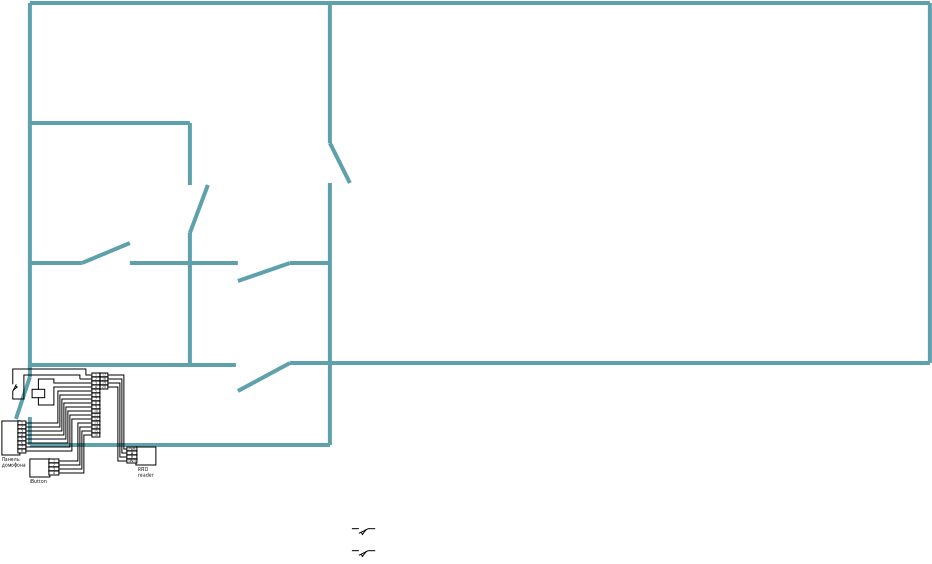 <?xml version="1.0" encoding="UTF-8"?>
<dia:diagram xmlns:dia="http://www.lysator.liu.se/~alla/dia/">
  <dia:layer name="Background" visible="true" connectable="true">
    <dia:object type="Electric - intpos_o" version="1" id="O0">
      <dia:attribute name="obj_pos">
        <dia:point val="18,30.8"/>
      </dia:attribute>
      <dia:attribute name="obj_bb">
        <dia:rectangle val="17.965,30.572;19.202,32.002"/>
      </dia:attribute>
      <dia:attribute name="meta">
        <dia:composite type="dict"/>
      </dia:attribute>
      <dia:attribute name="elem_corner">
        <dia:point val="18,30.8"/>
      </dia:attribute>
      <dia:attribute name="elem_width">
        <dia:real val="1.167"/>
      </dia:attribute>
      <dia:attribute name="elem_height">
        <dia:real val="1.167"/>
      </dia:attribute>
      <dia:attribute name="line_width">
        <dia:real val="0.05"/>
      </dia:attribute>
      <dia:attribute name="line_colour">
        <dia:color val="#000000ff"/>
      </dia:attribute>
      <dia:attribute name="fill_colour">
        <dia:color val="#ffffffff"/>
      </dia:attribute>
      <dia:attribute name="show_background">
        <dia:boolean val="true"/>
      </dia:attribute>
      <dia:attribute name="line_style">
        <dia:enum val="0"/>
        <dia:real val="1"/>
      </dia:attribute>
      <dia:attribute name="padding">
        <dia:real val="0.1"/>
      </dia:attribute>
      <dia:attribute name="text">
        <dia:composite type="text">
          <dia:attribute name="string">
            <dia:string>##</dia:string>
          </dia:attribute>
          <dia:attribute name="font">
            <dia:font family="sans" style="0" name="Helvetica"/>
          </dia:attribute>
          <dia:attribute name="height">
            <dia:real val="0.8"/>
          </dia:attribute>
          <dia:attribute name="pos">
            <dia:point val="18.583,31.267"/>
          </dia:attribute>
          <dia:attribute name="color">
            <dia:color val="#000000ff"/>
          </dia:attribute>
          <dia:attribute name="alignment">
            <dia:enum val="1"/>
          </dia:attribute>
        </dia:composite>
      </dia:attribute>
      <dia:attribute name="text_fitting">
        <dia:enum val="1"/>
      </dia:attribute>
      <dia:attribute name="flip_horizontal">
        <dia:boolean val="false"/>
      </dia:attribute>
      <dia:attribute name="flip_vertical">
        <dia:boolean val="false"/>
      </dia:attribute>
      <dia:attribute name="subscale">
        <dia:real val="1"/>
      </dia:attribute>
    </dia:object>
    <dia:object type="Electric - intpos_o" version="1" id="O1">
      <dia:attribute name="obj_pos">
        <dia:point val="18,31.9"/>
      </dia:attribute>
      <dia:attribute name="obj_bb">
        <dia:rectangle val="17.965,31.672;19.202,33.102"/>
      </dia:attribute>
      <dia:attribute name="meta">
        <dia:composite type="dict"/>
      </dia:attribute>
      <dia:attribute name="elem_corner">
        <dia:point val="18,31.9"/>
      </dia:attribute>
      <dia:attribute name="elem_width">
        <dia:real val="1.167"/>
      </dia:attribute>
      <dia:attribute name="elem_height">
        <dia:real val="1.167"/>
      </dia:attribute>
      <dia:attribute name="line_width">
        <dia:real val="0.05"/>
      </dia:attribute>
      <dia:attribute name="line_colour">
        <dia:color val="#000000ff"/>
      </dia:attribute>
      <dia:attribute name="fill_colour">
        <dia:color val="#ffffffff"/>
      </dia:attribute>
      <dia:attribute name="show_background">
        <dia:boolean val="true"/>
      </dia:attribute>
      <dia:attribute name="line_style">
        <dia:enum val="0"/>
        <dia:real val="1"/>
      </dia:attribute>
      <dia:attribute name="padding">
        <dia:real val="0.1"/>
      </dia:attribute>
      <dia:attribute name="text">
        <dia:composite type="text">
          <dia:attribute name="string">
            <dia:string>##</dia:string>
          </dia:attribute>
          <dia:attribute name="font">
            <dia:font family="sans" style="0" name="Helvetica"/>
          </dia:attribute>
          <dia:attribute name="height">
            <dia:real val="0.8"/>
          </dia:attribute>
          <dia:attribute name="pos">
            <dia:point val="18.583,32.367"/>
          </dia:attribute>
          <dia:attribute name="color">
            <dia:color val="#000000ff"/>
          </dia:attribute>
          <dia:attribute name="alignment">
            <dia:enum val="1"/>
          </dia:attribute>
        </dia:composite>
      </dia:attribute>
      <dia:attribute name="text_fitting">
        <dia:enum val="1"/>
      </dia:attribute>
      <dia:attribute name="flip_horizontal">
        <dia:boolean val="false"/>
      </dia:attribute>
      <dia:attribute name="flip_vertical">
        <dia:boolean val="false"/>
      </dia:attribute>
      <dia:attribute name="subscale">
        <dia:real val="1"/>
      </dia:attribute>
    </dia:object>
  </dia:layer>
  <dia:layer name="building" visible="true" connectable="true" active="true">
    <dia:object type="Standard - Line" version="0" id="O2">
      <dia:attribute name="obj_pos">
        <dia:point val="16.9,23.1"/>
      </dia:attribute>
      <dia:attribute name="obj_bb">
        <dia:rectangle val="16.8,14;17,23.2"/>
      </dia:attribute>
      <dia:attribute name="conn_endpoints">
        <dia:point val="16.9,23.1"/>
        <dia:point val="16.9,14.1"/>
      </dia:attribute>
      <dia:attribute name="numcp">
        <dia:int val="1"/>
      </dia:attribute>
      <dia:attribute name="line_color">
        <dia:color val="#5ea0abff"/>
      </dia:attribute>
      <dia:attribute name="line_width">
        <dia:real val="0.2"/>
      </dia:attribute>
    </dia:object>
    <dia:object type="Standard - Line" version="0" id="O3">
      <dia:attribute name="obj_pos">
        <dia:point val="16.9,18.1"/>
      </dia:attribute>
      <dia:attribute name="obj_bb">
        <dia:rectangle val="14.8,18;17,18.2"/>
      </dia:attribute>
      <dia:attribute name="conn_endpoints">
        <dia:point val="16.9,18.1"/>
        <dia:point val="14.9,18.1"/>
      </dia:attribute>
      <dia:attribute name="numcp">
        <dia:int val="1"/>
      </dia:attribute>
      <dia:attribute name="line_color">
        <dia:color val="#5ea0abff"/>
      </dia:attribute>
      <dia:attribute name="line_width">
        <dia:real val="0.2"/>
      </dia:attribute>
    </dia:object>
    <dia:object type="Standard - Line" version="0" id="O4">
      <dia:attribute name="obj_pos">
        <dia:point val="1.9,11.1"/>
      </dia:attribute>
      <dia:attribute name="obj_bb">
        <dia:rectangle val="1.8,11;10,11.2"/>
      </dia:attribute>
      <dia:attribute name="conn_endpoints">
        <dia:point val="1.9,11.1"/>
        <dia:point val="9.9,11.1"/>
      </dia:attribute>
      <dia:attribute name="numcp">
        <dia:int val="1"/>
      </dia:attribute>
      <dia:attribute name="line_color">
        <dia:color val="#5ea0abff"/>
      </dia:attribute>
      <dia:attribute name="line_width">
        <dia:real val="0.2"/>
      </dia:attribute>
    </dia:object>
    <dia:object type="Standard - Line" version="0" id="O5">
      <dia:attribute name="obj_pos">
        <dia:point val="9.9,16.6"/>
      </dia:attribute>
      <dia:attribute name="obj_bb">
        <dia:rectangle val="9.8,16.5;10,18.2"/>
      </dia:attribute>
      <dia:attribute name="conn_endpoints">
        <dia:point val="9.9,16.6"/>
        <dia:point val="9.9,18.1"/>
      </dia:attribute>
      <dia:attribute name="numcp">
        <dia:int val="1"/>
      </dia:attribute>
      <dia:attribute name="line_color">
        <dia:color val="#5ea0abff"/>
      </dia:attribute>
      <dia:attribute name="line_width">
        <dia:real val="0.2"/>
      </dia:attribute>
    </dia:object>
    <dia:object type="Standard - Line" version="0" id="O6">
      <dia:attribute name="obj_pos">
        <dia:point val="9.9,18.1"/>
      </dia:attribute>
      <dia:attribute name="obj_bb">
        <dia:rectangle val="9.8,18;10,23.2"/>
      </dia:attribute>
      <dia:attribute name="conn_endpoints">
        <dia:point val="9.9,18.1"/>
        <dia:point val="9.9,23.1"/>
      </dia:attribute>
      <dia:attribute name="numcp">
        <dia:int val="1"/>
      </dia:attribute>
      <dia:attribute name="line_color">
        <dia:color val="#5ea0abff"/>
      </dia:attribute>
      <dia:attribute name="line_width">
        <dia:real val="0.2"/>
      </dia:attribute>
    </dia:object>
    <dia:object type="Standard - Line" version="0" id="O7">
      <dia:attribute name="obj_pos">
        <dia:point val="17.9,14.1"/>
      </dia:attribute>
      <dia:attribute name="obj_bb">
        <dia:rectangle val="16.766,11.966;18.034,14.234"/>
      </dia:attribute>
      <dia:attribute name="conn_endpoints">
        <dia:point val="17.9,14.1"/>
        <dia:point val="16.9,12.1"/>
      </dia:attribute>
      <dia:attribute name="numcp">
        <dia:int val="1"/>
      </dia:attribute>
      <dia:attribute name="line_color">
        <dia:color val="#5ea0abff"/>
      </dia:attribute>
      <dia:attribute name="line_width">
        <dia:real val="0.2"/>
      </dia:attribute>
    </dia:object>
    <dia:object type="Standard - Line" version="0" id="O8">
      <dia:attribute name="obj_pos">
        <dia:point val="16.9,12.1"/>
      </dia:attribute>
      <dia:attribute name="obj_bb">
        <dia:rectangle val="16.8,5;17,12.2"/>
      </dia:attribute>
      <dia:attribute name="conn_endpoints">
        <dia:point val="16.9,12.1"/>
        <dia:point val="16.9,5.1"/>
      </dia:attribute>
      <dia:attribute name="numcp">
        <dia:int val="1"/>
      </dia:attribute>
      <dia:attribute name="line_color">
        <dia:color val="#5ea0abff"/>
      </dia:attribute>
      <dia:attribute name="line_width">
        <dia:real val="0.2"/>
      </dia:attribute>
    </dia:object>
    <dia:object type="Standard - Line" version="0" id="O9">
      <dia:attribute name="obj_pos">
        <dia:point val="12.3,18.1"/>
      </dia:attribute>
      <dia:attribute name="obj_bb">
        <dia:rectangle val="9.8,18;12.4,18.2"/>
      </dia:attribute>
      <dia:attribute name="conn_endpoints">
        <dia:point val="12.3,18.1"/>
        <dia:point val="9.9,18.1"/>
      </dia:attribute>
      <dia:attribute name="numcp">
        <dia:int val="1"/>
      </dia:attribute>
      <dia:attribute name="line_color">
        <dia:color val="#5ea0abff"/>
      </dia:attribute>
      <dia:attribute name="line_width">
        <dia:real val="0.2"/>
      </dia:attribute>
    </dia:object>
    <dia:object type="Standard - Line" version="0" id="O10">
      <dia:attribute name="obj_pos">
        <dia:point val="14.9,18.1"/>
      </dia:attribute>
      <dia:attribute name="obj_bb">
        <dia:rectangle val="12.173,17.973;15.027,19.127"/>
      </dia:attribute>
      <dia:attribute name="conn_endpoints">
        <dia:point val="14.9,18.1"/>
        <dia:point val="12.3,19"/>
      </dia:attribute>
      <dia:attribute name="numcp">
        <dia:int val="1"/>
      </dia:attribute>
      <dia:attribute name="line_color">
        <dia:color val="#5ea0abff"/>
      </dia:attribute>
      <dia:attribute name="line_width">
        <dia:real val="0.2"/>
      </dia:attribute>
    </dia:object>
    <dia:object type="Standard - Line" version="0" id="O11">
      <dia:attribute name="obj_pos">
        <dia:point val="9.9,16.6"/>
      </dia:attribute>
      <dia:attribute name="obj_bb">
        <dia:rectangle val="9.771,14.071;10.929,16.729"/>
      </dia:attribute>
      <dia:attribute name="conn_endpoints">
        <dia:point val="9.9,16.6"/>
        <dia:point val="10.8,14.2"/>
      </dia:attribute>
      <dia:attribute name="numcp">
        <dia:int val="1"/>
      </dia:attribute>
      <dia:attribute name="line_color">
        <dia:color val="#5ea0abff"/>
      </dia:attribute>
      <dia:attribute name="line_width">
        <dia:real val="0.2"/>
      </dia:attribute>
    </dia:object>
    <dia:object type="Standard - Line" version="0" id="O12">
      <dia:attribute name="obj_pos">
        <dia:point val="9.9,11.1"/>
      </dia:attribute>
      <dia:attribute name="obj_bb">
        <dia:rectangle val="9.8,11;10,14.3"/>
      </dia:attribute>
      <dia:attribute name="conn_endpoints">
        <dia:point val="9.9,11.1"/>
        <dia:point val="9.9,14.2"/>
      </dia:attribute>
      <dia:attribute name="numcp">
        <dia:int val="1"/>
      </dia:attribute>
      <dia:attribute name="line_color">
        <dia:color val="#5ea0abff"/>
      </dia:attribute>
      <dia:attribute name="line_width">
        <dia:real val="0.2"/>
      </dia:attribute>
    </dia:object>
    <dia:object type="Standard - Line" version="0" id="O13">
      <dia:attribute name="obj_pos">
        <dia:point val="4.5,18.1"/>
      </dia:attribute>
      <dia:attribute name="obj_bb">
        <dia:rectangle val="4.369,16.969;7.031,18.231"/>
      </dia:attribute>
      <dia:attribute name="conn_endpoints">
        <dia:point val="4.5,18.1"/>
        <dia:point val="6.9,17.1"/>
      </dia:attribute>
      <dia:attribute name="numcp">
        <dia:int val="1"/>
      </dia:attribute>
      <dia:attribute name="line_color">
        <dia:color val="#5ea0abff"/>
      </dia:attribute>
      <dia:attribute name="line_width">
        <dia:real val="0.2"/>
      </dia:attribute>
    </dia:object>
    <dia:object type="Standard - Line" version="0" id="O14">
      <dia:attribute name="obj_pos">
        <dia:point val="9.9,18.1"/>
      </dia:attribute>
      <dia:attribute name="obj_bb">
        <dia:rectangle val="6.8,18;10,18.2"/>
      </dia:attribute>
      <dia:attribute name="conn_endpoints">
        <dia:point val="9.9,18.1"/>
        <dia:point val="6.9,18.1"/>
      </dia:attribute>
      <dia:attribute name="numcp">
        <dia:int val="1"/>
      </dia:attribute>
      <dia:attribute name="line_color">
        <dia:color val="#5ea0abff"/>
      </dia:attribute>
      <dia:attribute name="line_width">
        <dia:real val="0.2"/>
      </dia:attribute>
    </dia:object>
    <dia:object type="Standard - Line" version="0" id="O15">
      <dia:attribute name="obj_pos">
        <dia:point val="4.5,18.1"/>
      </dia:attribute>
      <dia:attribute name="obj_bb">
        <dia:rectangle val="1.8,18;4.6,18.2"/>
      </dia:attribute>
      <dia:attribute name="conn_endpoints">
        <dia:point val="4.5,18.1"/>
        <dia:point val="1.9,18.1"/>
      </dia:attribute>
      <dia:attribute name="numcp">
        <dia:int val="1"/>
      </dia:attribute>
      <dia:attribute name="line_color">
        <dia:color val="#5ea0abff"/>
      </dia:attribute>
      <dia:attribute name="line_width">
        <dia:real val="0.2"/>
      </dia:attribute>
    </dia:object>
    <dia:object type="Standard - Line" version="0" id="O16">
      <dia:attribute name="obj_pos">
        <dia:point val="14.9,23.1"/>
      </dia:attribute>
      <dia:attribute name="obj_bb">
        <dia:rectangle val="14.8,23;47,23.2"/>
      </dia:attribute>
      <dia:attribute name="conn_endpoints">
        <dia:point val="14.9,23.1"/>
        <dia:point val="46.9,23.1"/>
      </dia:attribute>
      <dia:attribute name="numcp">
        <dia:int val="1"/>
      </dia:attribute>
      <dia:attribute name="line_color">
        <dia:color val="#5ea0abff"/>
      </dia:attribute>
      <dia:attribute name="line_width">
        <dia:real val="0.2"/>
      </dia:attribute>
    </dia:object>
    <dia:object type="Standard - Line" version="0" id="O17">
      <dia:attribute name="obj_pos">
        <dia:point val="1.9,23.3"/>
      </dia:attribute>
      <dia:attribute name="obj_bb">
        <dia:rectangle val="1.8,5;2,23.4"/>
      </dia:attribute>
      <dia:attribute name="conn_endpoints">
        <dia:point val="1.9,23.3"/>
        <dia:point val="1.9,5.1"/>
      </dia:attribute>
      <dia:attribute name="numcp">
        <dia:int val="1"/>
      </dia:attribute>
      <dia:attribute name="line_color">
        <dia:color val="#5ea0abff"/>
      </dia:attribute>
      <dia:attribute name="line_width">
        <dia:real val="0.2"/>
      </dia:attribute>
    </dia:object>
    <dia:object type="Standard - Line" version="0" id="O18">
      <dia:attribute name="obj_pos">
        <dia:point val="1.9,5.1"/>
      </dia:attribute>
      <dia:attribute name="obj_bb">
        <dia:rectangle val="1.8,5;47,5.2"/>
      </dia:attribute>
      <dia:attribute name="conn_endpoints">
        <dia:point val="1.9,5.1"/>
        <dia:point val="46.9,5.1"/>
      </dia:attribute>
      <dia:attribute name="numcp">
        <dia:int val="1"/>
      </dia:attribute>
      <dia:attribute name="line_color">
        <dia:color val="#5ea0abff"/>
      </dia:attribute>
      <dia:attribute name="line_width">
        <dia:real val="0.2"/>
      </dia:attribute>
    </dia:object>
    <dia:object type="Standard - Line" version="0" id="O19">
      <dia:attribute name="obj_pos">
        <dia:point val="46.9,23.1"/>
      </dia:attribute>
      <dia:attribute name="obj_bb">
        <dia:rectangle val="46.8,5;47,23.2"/>
      </dia:attribute>
      <dia:attribute name="conn_endpoints">
        <dia:point val="46.9,23.1"/>
        <dia:point val="46.9,5.1"/>
      </dia:attribute>
      <dia:attribute name="numcp">
        <dia:int val="1"/>
      </dia:attribute>
      <dia:attribute name="line_color">
        <dia:color val="#5ea0abff"/>
      </dia:attribute>
      <dia:attribute name="line_width">
        <dia:real val="0.2"/>
      </dia:attribute>
    </dia:object>
    <dia:object type="Standard - Line" version="0" id="O20">
      <dia:attribute name="obj_pos">
        <dia:point val="14.9,23.1"/>
      </dia:attribute>
      <dia:attribute name="obj_bb">
        <dia:rectangle val="12.165,22.965;15.036,24.636"/>
      </dia:attribute>
      <dia:attribute name="conn_endpoints">
        <dia:point val="14.9,23.1"/>
        <dia:point val="12.3,24.5"/>
      </dia:attribute>
      <dia:attribute name="numcp">
        <dia:int val="1"/>
      </dia:attribute>
      <dia:attribute name="line_color">
        <dia:color val="#5ea0abff"/>
      </dia:attribute>
      <dia:attribute name="line_width">
        <dia:real val="0.2"/>
      </dia:attribute>
    </dia:object>
    <dia:object type="Standard - Line" version="0" id="O21">
      <dia:attribute name="obj_pos">
        <dia:point val="12.2,23.2"/>
      </dia:attribute>
      <dia:attribute name="obj_bb">
        <dia:rectangle val="1.8,23.1;12.3,23.3"/>
      </dia:attribute>
      <dia:attribute name="conn_endpoints">
        <dia:point val="12.2,23.2"/>
        <dia:point val="1.9,23.2"/>
      </dia:attribute>
      <dia:attribute name="numcp">
        <dia:int val="1"/>
      </dia:attribute>
      <dia:attribute name="line_color">
        <dia:color val="#5ea0abff"/>
      </dia:attribute>
      <dia:attribute name="line_width">
        <dia:real val="0.2"/>
      </dia:attribute>
    </dia:object>
    <dia:object type="Standard - Line" version="0" id="O22">
      <dia:attribute name="obj_pos">
        <dia:point val="16.9,23.1"/>
      </dia:attribute>
      <dia:attribute name="obj_bb">
        <dia:rectangle val="16.8,23;17,27.3"/>
      </dia:attribute>
      <dia:attribute name="conn_endpoints">
        <dia:point val="16.9,23.1"/>
        <dia:point val="16.9,27.2"/>
      </dia:attribute>
      <dia:attribute name="numcp">
        <dia:int val="1"/>
      </dia:attribute>
      <dia:attribute name="line_color">
        <dia:color val="#5ea0abff"/>
      </dia:attribute>
      <dia:attribute name="line_width">
        <dia:real val="0.2"/>
      </dia:attribute>
    </dia:object>
    <dia:object type="Standard - Line" version="0" id="O23">
      <dia:attribute name="obj_pos">
        <dia:point val="1.9,23.2"/>
      </dia:attribute>
      <dia:attribute name="obj_bb">
        <dia:rectangle val="1.8,23.1;2,23.9"/>
      </dia:attribute>
      <dia:attribute name="conn_endpoints">
        <dia:point val="1.9,23.2"/>
        <dia:point val="1.9,23.8"/>
      </dia:attribute>
      <dia:attribute name="numcp">
        <dia:int val="1"/>
      </dia:attribute>
      <dia:attribute name="line_color">
        <dia:color val="#5ea0abff"/>
      </dia:attribute>
      <dia:attribute name="line_width">
        <dia:real val="0.2"/>
      </dia:attribute>
    </dia:object>
    <dia:object type="Standard - Line" version="0" id="O24">
      <dia:attribute name="obj_pos">
        <dia:point val="1.9,23.8"/>
      </dia:attribute>
      <dia:attribute name="obj_bb">
        <dia:rectangle val="1.074,23.674;2.026,26.026"/>
      </dia:attribute>
      <dia:attribute name="conn_endpoints">
        <dia:point val="1.9,23.8"/>
        <dia:point val="1.2,25.9"/>
      </dia:attribute>
      <dia:attribute name="numcp">
        <dia:int val="1"/>
      </dia:attribute>
      <dia:attribute name="line_color">
        <dia:color val="#5ea0abff"/>
      </dia:attribute>
      <dia:attribute name="line_width">
        <dia:real val="0.2"/>
      </dia:attribute>
    </dia:object>
    <dia:object type="Standard - Line" version="0" id="O25">
      <dia:attribute name="obj_pos">
        <dia:point val="16.9,27.2"/>
      </dia:attribute>
      <dia:attribute name="obj_bb">
        <dia:rectangle val="1.8,27.1;17,27.3"/>
      </dia:attribute>
      <dia:attribute name="conn_endpoints">
        <dia:point val="16.9,27.2"/>
        <dia:point val="1.9,27.2"/>
      </dia:attribute>
      <dia:attribute name="numcp">
        <dia:int val="1"/>
      </dia:attribute>
      <dia:attribute name="line_color">
        <dia:color val="#5ea0abff"/>
      </dia:attribute>
      <dia:attribute name="line_width">
        <dia:real val="0.2"/>
      </dia:attribute>
    </dia:object>
    <dia:object type="Standard - Line" version="0" id="O26">
      <dia:attribute name="obj_pos">
        <dia:point val="1.9,25.8"/>
      </dia:attribute>
      <dia:attribute name="obj_bb">
        <dia:rectangle val="1.8,25.7;2,27.3"/>
      </dia:attribute>
      <dia:attribute name="conn_endpoints">
        <dia:point val="1.9,25.8"/>
        <dia:point val="1.9,27.2"/>
      </dia:attribute>
      <dia:attribute name="numcp">
        <dia:int val="1"/>
      </dia:attribute>
      <dia:attribute name="line_color">
        <dia:color val="#5ea0abff"/>
      </dia:attribute>
      <dia:attribute name="line_width">
        <dia:real val="0.2"/>
      </dia:attribute>
    </dia:object>
  </dia:layer>
  <dia:layer name="devices" visible="true" connectable="true">
    <dia:object type="Electric - vcommand" version="1" id="O27">
      <dia:attribute name="obj_pos">
        <dia:point val="1.8,24.1"/>
      </dia:attribute>
      <dia:attribute name="obj_bb">
        <dia:rectangle val="1.333,24.079;2.871,25.171"/>
      </dia:attribute>
      <dia:attribute name="meta">
        <dia:composite type="dict"/>
      </dia:attribute>
      <dia:attribute name="elem_corner">
        <dia:point val="1.8,24.1"/>
      </dia:attribute>
      <dia:attribute name="elem_width">
        <dia:real val="1.05"/>
      </dia:attribute>
      <dia:attribute name="elem_height">
        <dia:real val="1.05"/>
      </dia:attribute>
      <dia:attribute name="line_width">
        <dia:real val="0.03"/>
      </dia:attribute>
      <dia:attribute name="line_colour">
        <dia:color val="#000000ff"/>
      </dia:attribute>
      <dia:attribute name="fill_colour">
        <dia:color val="#ffffffff"/>
      </dia:attribute>
      <dia:attribute name="show_background">
        <dia:boolean val="true"/>
      </dia:attribute>
      <dia:attribute name="line_style">
        <dia:enum val="0"/>
        <dia:real val="1"/>
      </dia:attribute>
      <dia:attribute name="padding">
        <dia:real val="0.1"/>
      </dia:attribute>
      <dia:attribute name="text">
        <dia:composite type="text">
          <dia:attribute name="string">
            <dia:string>##</dia:string>
          </dia:attribute>
          <dia:attribute name="font">
            <dia:font family="sans" style="0" name="Helvetica"/>
          </dia:attribute>
          <dia:attribute name="height">
            <dia:real val="0.8"/>
          </dia:attribute>
          <dia:attribute name="pos">
            <dia:point val="1.433,24.825"/>
          </dia:attribute>
          <dia:attribute name="color">
            <dia:color val="#000000ff"/>
          </dia:attribute>
          <dia:attribute name="alignment">
            <dia:enum val="1"/>
          </dia:attribute>
        </dia:composite>
      </dia:attribute>
      <dia:attribute name="text_fitting">
        <dia:enum val="1"/>
      </dia:attribute>
      <dia:attribute name="flip_horizontal">
        <dia:boolean val="false"/>
      </dia:attribute>
      <dia:attribute name="flip_vertical">
        <dia:boolean val="false"/>
      </dia:attribute>
      <dia:attribute name="subscale">
        <dia:real val="1"/>
      </dia:attribute>
    </dia:object>
    <dia:object type="Electric - vintpos_o" version="1" id="O28">
      <dia:attribute name="obj_pos">
        <dia:point val="0.6,23.9"/>
      </dia:attribute>
      <dia:attribute name="obj_bb">
        <dia:rectangle val="0.456,23.383;1.509,24.809"/>
      </dia:attribute>
      <dia:attribute name="meta">
        <dia:composite type="dict"/>
      </dia:attribute>
      <dia:attribute name="elem_corner">
        <dia:point val="0.6,23.9"/>
      </dia:attribute>
      <dia:attribute name="elem_width">
        <dia:real val="0.888"/>
      </dia:attribute>
      <dia:attribute name="elem_height">
        <dia:real val="0.888"/>
      </dia:attribute>
      <dia:attribute name="line_width">
        <dia:real val="0.03"/>
      </dia:attribute>
      <dia:attribute name="line_colour">
        <dia:color val="#000000ff"/>
      </dia:attribute>
      <dia:attribute name="fill_colour">
        <dia:color val="#ffffffff"/>
      </dia:attribute>
      <dia:attribute name="show_background">
        <dia:boolean val="true"/>
      </dia:attribute>
      <dia:attribute name="line_style">
        <dia:enum val="0"/>
        <dia:real val="1"/>
      </dia:attribute>
      <dia:attribute name="padding">
        <dia:real val="0.1"/>
      </dia:attribute>
      <dia:attribute name="text">
        <dia:composite type="text">
          <dia:attribute name="string">
            <dia:string>##</dia:string>
          </dia:attribute>
          <dia:attribute name="font">
            <dia:font family="sans" style="0" name="Helvetica"/>
          </dia:attribute>
          <dia:attribute name="height">
            <dia:real val="0.8"/>
          </dia:attribute>
          <dia:attribute name="pos">
            <dia:point val="0.556,24.078"/>
          </dia:attribute>
          <dia:attribute name="color">
            <dia:color val="#000000ff"/>
          </dia:attribute>
          <dia:attribute name="alignment">
            <dia:enum val="1"/>
          </dia:attribute>
        </dia:composite>
      </dia:attribute>
      <dia:attribute name="text_fitting">
        <dia:enum val="1"/>
      </dia:attribute>
      <dia:attribute name="flip_horizontal">
        <dia:boolean val="false"/>
      </dia:attribute>
      <dia:attribute name="flip_vertical">
        <dia:boolean val="false"/>
      </dia:attribute>
      <dia:attribute name="subscale">
        <dia:real val="1"/>
      </dia:attribute>
    </dia:object>
    <dia:group>
      <dia:attribute name="meta">
        <dia:composite type="dict"/>
      </dia:attribute>
      <dia:attribute name="matrix"/>
      <dia:object type="Standard - Text" version="1" id="O29">
        <dia:attribute name="obj_pos">
          <dia:point val="0.5,28"/>
        </dia:attribute>
        <dia:attribute name="obj_bb">
          <dia:rectangle val="0.5,27.79;1.715,28.337"/>
          <dia:connections>
            <dia:connection handle="0" to="O31" connection="8"/>
          </dia:connections>
        </dia:attribute>
        <dia:attribute name="text">
          <dia:composite type="text">
            <dia:attribute name="string">
              <dia:string>#Панель
домофона#</dia:string>
            </dia:attribute>
            <dia:attribute name="font">
              <dia:font family="sans" style="0" name="Helvetica"/>
            </dia:attribute>
            <dia:attribute name="height">
              <dia:real val="0.282"/>
            </dia:attribute>
            <dia:attribute name="pos">
              <dia:point val="0.5,28"/>
            </dia:attribute>
            <dia:attribute name="color">
              <dia:color val="#000000ff"/>
            </dia:attribute>
            <dia:attribute name="alignment">
              <dia:enum val="0"/>
            </dia:attribute>
          </dia:composite>
        </dia:attribute>
        <dia:attribute name="valign">
          <dia:enum val="3"/>
        </dia:attribute>
      </dia:object>
      <dia:object type="Standard - Box" version="0" id="O30">
        <dia:attribute name="obj_pos">
          <dia:point val="0.5,26"/>
        </dia:attribute>
        <dia:attribute name="obj_bb">
          <dia:rectangle val="0.475,25.975;1.425,27.725"/>
        </dia:attribute>
        <dia:attribute name="elem_corner">
          <dia:point val="0.5,26"/>
        </dia:attribute>
        <dia:attribute name="elem_width">
          <dia:real val="0.9"/>
        </dia:attribute>
        <dia:attribute name="elem_height">
          <dia:real val="1.7"/>
        </dia:attribute>
        <dia:attribute name="border_width">
          <dia:real val="0.05"/>
        </dia:attribute>
        <dia:attribute name="show_background">
          <dia:boolean val="true"/>
        </dia:attribute>
      </dia:object>
      <dia:group>
        <dia:attribute name="meta">
          <dia:composite type="dict"/>
        </dia:attribute>
        <dia:attribute name="matrix"/>
        <dia:object type="Standard - Box" version="0" id="O31">
          <dia:attribute name="obj_pos">
            <dia:point val="1.3,26"/>
          </dia:attribute>
          <dia:attribute name="obj_bb">
            <dia:rectangle val="1.285,25.985;1.715,26.215"/>
          </dia:attribute>
          <dia:attribute name="elem_corner">
            <dia:point val="1.3,26"/>
          </dia:attribute>
          <dia:attribute name="elem_width">
            <dia:real val="0.4"/>
          </dia:attribute>
          <dia:attribute name="elem_height">
            <dia:real val="0.2"/>
          </dia:attribute>
          <dia:attribute name="border_width">
            <dia:real val="0.03"/>
          </dia:attribute>
          <dia:attribute name="show_background">
            <dia:boolean val="true"/>
          </dia:attribute>
        </dia:object>
        <dia:object type="Standard - Text" version="1" id="O32">
          <dia:attribute name="obj_pos">
            <dia:point val="1.5,26.1"/>
          </dia:attribute>
          <dia:attribute name="obj_bb">
            <dia:rectangle val="1.446,26.001;1.554,26.199"/>
          </dia:attribute>
          <dia:attribute name="text">
            <dia:composite type="text">
              <dia:attribute name="string">
                <dia:string>#1#</dia:string>
              </dia:attribute>
              <dia:attribute name="font">
                <dia:font family="sans" style="0" name="Helvetica"/>
              </dia:attribute>
              <dia:attribute name="height">
                <dia:real val="0.212"/>
              </dia:attribute>
              <dia:attribute name="pos">
                <dia:point val="1.5,26.159"/>
              </dia:attribute>
              <dia:attribute name="color">
                <dia:color val="#000000ff"/>
              </dia:attribute>
              <dia:attribute name="alignment">
                <dia:enum val="1"/>
              </dia:attribute>
            </dia:composite>
          </dia:attribute>
          <dia:attribute name="valign">
            <dia:enum val="2"/>
          </dia:attribute>
        </dia:object>
        <dia:connections>
          <dia:connection handle="0" to="O33" connection="8"/>
        </dia:connections>
      </dia:group>
      <dia:object type="Standard - Box" version="0" id="O33">
        <dia:attribute name="obj_pos">
          <dia:point val="1.3,26.2"/>
        </dia:attribute>
        <dia:attribute name="obj_bb">
          <dia:rectangle val="1.285,26.185;1.715,26.415"/>
        </dia:attribute>
        <dia:attribute name="elem_corner">
          <dia:point val="1.3,26.2"/>
        </dia:attribute>
        <dia:attribute name="elem_width">
          <dia:real val="0.4"/>
        </dia:attribute>
        <dia:attribute name="elem_height">
          <dia:real val="0.2"/>
        </dia:attribute>
        <dia:attribute name="border_width">
          <dia:real val="0.03"/>
        </dia:attribute>
        <dia:attribute name="show_background">
          <dia:boolean val="true"/>
        </dia:attribute>
      </dia:object>
      <dia:object type="Standard - Text" version="1" id="O34">
        <dia:attribute name="obj_pos">
          <dia:point val="1.5,26.3"/>
        </dia:attribute>
        <dia:attribute name="obj_bb">
          <dia:rectangle val="1.446,26.201;1.554,26.399"/>
        </dia:attribute>
        <dia:attribute name="text">
          <dia:composite type="text">
            <dia:attribute name="string">
              <dia:string>#2#</dia:string>
            </dia:attribute>
            <dia:attribute name="font">
              <dia:font family="sans" style="0" name="Helvetica"/>
            </dia:attribute>
            <dia:attribute name="height">
              <dia:real val="0.212"/>
            </dia:attribute>
            <dia:attribute name="pos">
              <dia:point val="1.5,26.359"/>
            </dia:attribute>
            <dia:attribute name="color">
              <dia:color val="#000000ff"/>
            </dia:attribute>
            <dia:attribute name="alignment">
              <dia:enum val="1"/>
            </dia:attribute>
          </dia:composite>
        </dia:attribute>
        <dia:attribute name="valign">
          <dia:enum val="2"/>
        </dia:attribute>
        <dia:connections>
          <dia:connection handle="0" to="O35" connection="8"/>
        </dia:connections>
      </dia:object>
      <dia:object type="Standard - Box" version="0" id="O35">
        <dia:attribute name="obj_pos">
          <dia:point val="1.3,26.4"/>
        </dia:attribute>
        <dia:attribute name="obj_bb">
          <dia:rectangle val="1.285,26.385;1.715,26.615"/>
        </dia:attribute>
        <dia:attribute name="elem_corner">
          <dia:point val="1.3,26.4"/>
        </dia:attribute>
        <dia:attribute name="elem_width">
          <dia:real val="0.4"/>
        </dia:attribute>
        <dia:attribute name="elem_height">
          <dia:real val="0.2"/>
        </dia:attribute>
        <dia:attribute name="border_width">
          <dia:real val="0.03"/>
        </dia:attribute>
        <dia:attribute name="show_background">
          <dia:boolean val="true"/>
        </dia:attribute>
      </dia:object>
      <dia:object type="Standard - Text" version="1" id="O36">
        <dia:attribute name="obj_pos">
          <dia:point val="1.5,26.5"/>
        </dia:attribute>
        <dia:attribute name="obj_bb">
          <dia:rectangle val="1.446,26.401;1.554,26.599"/>
        </dia:attribute>
        <dia:attribute name="text">
          <dia:composite type="text">
            <dia:attribute name="string">
              <dia:string>#3#</dia:string>
            </dia:attribute>
            <dia:attribute name="font">
              <dia:font family="sans" style="0" name="Helvetica"/>
            </dia:attribute>
            <dia:attribute name="height">
              <dia:real val="0.212"/>
            </dia:attribute>
            <dia:attribute name="pos">
              <dia:point val="1.5,26.559"/>
            </dia:attribute>
            <dia:attribute name="color">
              <dia:color val="#000000ff"/>
            </dia:attribute>
            <dia:attribute name="alignment">
              <dia:enum val="1"/>
            </dia:attribute>
          </dia:composite>
        </dia:attribute>
        <dia:attribute name="valign">
          <dia:enum val="2"/>
        </dia:attribute>
        <dia:connections>
          <dia:connection handle="0" to="O37" connection="8"/>
        </dia:connections>
      </dia:object>
      <dia:object type="Standard - Box" version="0" id="O37">
        <dia:attribute name="obj_pos">
          <dia:point val="1.3,26.6"/>
        </dia:attribute>
        <dia:attribute name="obj_bb">
          <dia:rectangle val="1.285,26.585;1.715,26.815"/>
        </dia:attribute>
        <dia:attribute name="elem_corner">
          <dia:point val="1.3,26.6"/>
        </dia:attribute>
        <dia:attribute name="elem_width">
          <dia:real val="0.4"/>
        </dia:attribute>
        <dia:attribute name="elem_height">
          <dia:real val="0.2"/>
        </dia:attribute>
        <dia:attribute name="border_width">
          <dia:real val="0.03"/>
        </dia:attribute>
        <dia:attribute name="show_background">
          <dia:boolean val="true"/>
        </dia:attribute>
      </dia:object>
      <dia:object type="Standard - Text" version="1" id="O38">
        <dia:attribute name="obj_pos">
          <dia:point val="1.5,26.7"/>
        </dia:attribute>
        <dia:attribute name="obj_bb">
          <dia:rectangle val="1.446,26.601;1.554,26.799"/>
        </dia:attribute>
        <dia:attribute name="text">
          <dia:composite type="text">
            <dia:attribute name="string">
              <dia:string>#4#</dia:string>
            </dia:attribute>
            <dia:attribute name="font">
              <dia:font family="sans" style="0" name="Helvetica"/>
            </dia:attribute>
            <dia:attribute name="height">
              <dia:real val="0.212"/>
            </dia:attribute>
            <dia:attribute name="pos">
              <dia:point val="1.5,26.759"/>
            </dia:attribute>
            <dia:attribute name="color">
              <dia:color val="#000000ff"/>
            </dia:attribute>
            <dia:attribute name="alignment">
              <dia:enum val="1"/>
            </dia:attribute>
          </dia:composite>
        </dia:attribute>
        <dia:attribute name="valign">
          <dia:enum val="2"/>
        </dia:attribute>
        <dia:connections>
          <dia:connection handle="0" to="O39" connection="8"/>
        </dia:connections>
      </dia:object>
      <dia:object type="Standard - Box" version="0" id="O39">
        <dia:attribute name="obj_pos">
          <dia:point val="1.3,26.8"/>
        </dia:attribute>
        <dia:attribute name="obj_bb">
          <dia:rectangle val="1.285,26.785;1.715,27.015"/>
        </dia:attribute>
        <dia:attribute name="elem_corner">
          <dia:point val="1.3,26.8"/>
        </dia:attribute>
        <dia:attribute name="elem_width">
          <dia:real val="0.4"/>
        </dia:attribute>
        <dia:attribute name="elem_height">
          <dia:real val="0.2"/>
        </dia:attribute>
        <dia:attribute name="border_width">
          <dia:real val="0.03"/>
        </dia:attribute>
        <dia:attribute name="show_background">
          <dia:boolean val="true"/>
        </dia:attribute>
      </dia:object>
      <dia:object type="Standard - Text" version="1" id="O40">
        <dia:attribute name="obj_pos">
          <dia:point val="1.5,26.9"/>
        </dia:attribute>
        <dia:attribute name="obj_bb">
          <dia:rectangle val="1.446,26.801;1.554,26.999"/>
        </dia:attribute>
        <dia:attribute name="text">
          <dia:composite type="text">
            <dia:attribute name="string">
              <dia:string>#5#</dia:string>
            </dia:attribute>
            <dia:attribute name="font">
              <dia:font family="sans" style="0" name="Helvetica"/>
            </dia:attribute>
            <dia:attribute name="height">
              <dia:real val="0.212"/>
            </dia:attribute>
            <dia:attribute name="pos">
              <dia:point val="1.5,26.959"/>
            </dia:attribute>
            <dia:attribute name="color">
              <dia:color val="#000000ff"/>
            </dia:attribute>
            <dia:attribute name="alignment">
              <dia:enum val="1"/>
            </dia:attribute>
          </dia:composite>
        </dia:attribute>
        <dia:attribute name="valign">
          <dia:enum val="2"/>
        </dia:attribute>
        <dia:connections>
          <dia:connection handle="0" to="O41" connection="8"/>
        </dia:connections>
      </dia:object>
      <dia:object type="Standard - Box" version="0" id="O41">
        <dia:attribute name="obj_pos">
          <dia:point val="1.3,27"/>
        </dia:attribute>
        <dia:attribute name="obj_bb">
          <dia:rectangle val="1.285,26.985;1.715,27.215"/>
        </dia:attribute>
        <dia:attribute name="elem_corner">
          <dia:point val="1.3,27"/>
        </dia:attribute>
        <dia:attribute name="elem_width">
          <dia:real val="0.4"/>
        </dia:attribute>
        <dia:attribute name="elem_height">
          <dia:real val="0.2"/>
        </dia:attribute>
        <dia:attribute name="border_width">
          <dia:real val="0.03"/>
        </dia:attribute>
        <dia:attribute name="show_background">
          <dia:boolean val="true"/>
        </dia:attribute>
      </dia:object>
      <dia:object type="Standard - Text" version="1" id="O42">
        <dia:attribute name="obj_pos">
          <dia:point val="1.5,27.1"/>
        </dia:attribute>
        <dia:attribute name="obj_bb">
          <dia:rectangle val="1.446,27.001;1.554,27.199"/>
        </dia:attribute>
        <dia:attribute name="text">
          <dia:composite type="text">
            <dia:attribute name="string">
              <dia:string>#6#</dia:string>
            </dia:attribute>
            <dia:attribute name="font">
              <dia:font family="sans" style="0" name="Helvetica"/>
            </dia:attribute>
            <dia:attribute name="height">
              <dia:real val="0.212"/>
            </dia:attribute>
            <dia:attribute name="pos">
              <dia:point val="1.5,27.159"/>
            </dia:attribute>
            <dia:attribute name="color">
              <dia:color val="#000000ff"/>
            </dia:attribute>
            <dia:attribute name="alignment">
              <dia:enum val="1"/>
            </dia:attribute>
          </dia:composite>
        </dia:attribute>
        <dia:attribute name="valign">
          <dia:enum val="2"/>
        </dia:attribute>
        <dia:connections>
          <dia:connection handle="0" to="O43" connection="8"/>
        </dia:connections>
      </dia:object>
      <dia:object type="Standard - Box" version="0" id="O43">
        <dia:attribute name="obj_pos">
          <dia:point val="1.3,27.2"/>
        </dia:attribute>
        <dia:attribute name="obj_bb">
          <dia:rectangle val="1.285,27.185;1.715,27.415"/>
        </dia:attribute>
        <dia:attribute name="elem_corner">
          <dia:point val="1.3,27.2"/>
        </dia:attribute>
        <dia:attribute name="elem_width">
          <dia:real val="0.4"/>
        </dia:attribute>
        <dia:attribute name="elem_height">
          <dia:real val="0.2"/>
        </dia:attribute>
        <dia:attribute name="border_width">
          <dia:real val="0.03"/>
        </dia:attribute>
        <dia:attribute name="show_background">
          <dia:boolean val="true"/>
        </dia:attribute>
      </dia:object>
      <dia:object type="Standard - Text" version="1" id="O44">
        <dia:attribute name="obj_pos">
          <dia:point val="1.5,27.3"/>
        </dia:attribute>
        <dia:attribute name="obj_bb">
          <dia:rectangle val="1.446,27.201;1.554,27.399"/>
        </dia:attribute>
        <dia:attribute name="text">
          <dia:composite type="text">
            <dia:attribute name="string">
              <dia:string>#7#</dia:string>
            </dia:attribute>
            <dia:attribute name="font">
              <dia:font family="sans" style="0" name="Helvetica"/>
            </dia:attribute>
            <dia:attribute name="height">
              <dia:real val="0.212"/>
            </dia:attribute>
            <dia:attribute name="pos">
              <dia:point val="1.5,27.359"/>
            </dia:attribute>
            <dia:attribute name="color">
              <dia:color val="#000000ff"/>
            </dia:attribute>
            <dia:attribute name="alignment">
              <dia:enum val="1"/>
            </dia:attribute>
          </dia:composite>
        </dia:attribute>
        <dia:attribute name="valign">
          <dia:enum val="2"/>
        </dia:attribute>
        <dia:connections>
          <dia:connection handle="0" to="O45" connection="8"/>
        </dia:connections>
      </dia:object>
      <dia:object type="Standard - Box" version="0" id="O45">
        <dia:attribute name="obj_pos">
          <dia:point val="1.3,27.4"/>
        </dia:attribute>
        <dia:attribute name="obj_bb">
          <dia:rectangle val="1.285,27.385;1.715,27.615"/>
        </dia:attribute>
        <dia:attribute name="elem_corner">
          <dia:point val="1.3,27.4"/>
        </dia:attribute>
        <dia:attribute name="elem_width">
          <dia:real val="0.4"/>
        </dia:attribute>
        <dia:attribute name="elem_height">
          <dia:real val="0.2"/>
        </dia:attribute>
        <dia:attribute name="border_width">
          <dia:real val="0.03"/>
        </dia:attribute>
        <dia:attribute name="show_background">
          <dia:boolean val="true"/>
        </dia:attribute>
      </dia:object>
      <dia:object type="Standard - Text" version="1" id="O46">
        <dia:attribute name="obj_pos">
          <dia:point val="1.5,27.5"/>
        </dia:attribute>
        <dia:attribute name="obj_bb">
          <dia:rectangle val="1.446,27.401;1.554,27.599"/>
        </dia:attribute>
        <dia:attribute name="text">
          <dia:composite type="text">
            <dia:attribute name="string">
              <dia:string>#8#</dia:string>
            </dia:attribute>
            <dia:attribute name="font">
              <dia:font family="sans" style="0" name="Helvetica"/>
            </dia:attribute>
            <dia:attribute name="height">
              <dia:real val="0.212"/>
            </dia:attribute>
            <dia:attribute name="pos">
              <dia:point val="1.5,27.559"/>
            </dia:attribute>
            <dia:attribute name="color">
              <dia:color val="#000000ff"/>
            </dia:attribute>
            <dia:attribute name="alignment">
              <dia:enum val="1"/>
            </dia:attribute>
          </dia:composite>
        </dia:attribute>
        <dia:attribute name="valign">
          <dia:enum val="2"/>
        </dia:attribute>
      </dia:object>
    </dia:group>
    <dia:group>
      <dia:attribute name="meta">
        <dia:composite type="dict"/>
      </dia:attribute>
      <dia:attribute name="matrix"/>
      <dia:object type="Standard - Box" version="0" id="O47">
        <dia:attribute name="obj_pos">
          <dia:point val="7.2,27.3"/>
        </dia:attribute>
        <dia:attribute name="obj_bb">
          <dia:rectangle val="7.175,27.275;8.225,28.225"/>
        </dia:attribute>
        <dia:attribute name="elem_corner">
          <dia:point val="7.2,27.3"/>
        </dia:attribute>
        <dia:attribute name="elem_width">
          <dia:real val="1.0"/>
        </dia:attribute>
        <dia:attribute name="elem_height">
          <dia:real val="0.9"/>
        </dia:attribute>
        <dia:attribute name="border_width">
          <dia:real val="0.05"/>
        </dia:attribute>
        <dia:attribute name="show_background">
          <dia:boolean val="true"/>
        </dia:attribute>
      </dia:object>
      <dia:object type="Standard - Text" version="1" id="O48">
        <dia:attribute name="obj_pos">
          <dia:point val="7.3,28.5"/>
        </dia:attribute>
        <dia:attribute name="obj_bb">
          <dia:rectangle val="7.3,28.29;8.043,28.837"/>
        </dia:attribute>
        <dia:attribute name="text">
          <dia:composite type="text">
            <dia:attribute name="string">
              <dia:string>#RFID
reader#</dia:string>
            </dia:attribute>
            <dia:attribute name="font">
              <dia:font family="sans" style="0" name="Helvetica"/>
            </dia:attribute>
            <dia:attribute name="height">
              <dia:real val="0.282"/>
            </dia:attribute>
            <dia:attribute name="pos">
              <dia:point val="7.3,28.5"/>
            </dia:attribute>
            <dia:attribute name="color">
              <dia:color val="#000000ff"/>
            </dia:attribute>
            <dia:attribute name="alignment">
              <dia:enum val="0"/>
            </dia:attribute>
          </dia:composite>
        </dia:attribute>
        <dia:attribute name="valign">
          <dia:enum val="3"/>
        </dia:attribute>
        <dia:connections>
          <dia:connection handle="0" to="O49" connection="8"/>
        </dia:connections>
      </dia:object>
      <dia:object type="Standard - Box" version="0" id="O49">
        <dia:attribute name="obj_pos">
          <dia:point val="6.75,27.3"/>
        </dia:attribute>
        <dia:attribute name="obj_bb">
          <dia:rectangle val="6.735,27.285;7.265,27.515"/>
        </dia:attribute>
        <dia:attribute name="elem_corner">
          <dia:point val="6.75,27.3"/>
        </dia:attribute>
        <dia:attribute name="elem_width">
          <dia:real val="0.5"/>
        </dia:attribute>
        <dia:attribute name="elem_height">
          <dia:real val="0.2"/>
        </dia:attribute>
        <dia:attribute name="border_width">
          <dia:real val="0.03"/>
        </dia:attribute>
        <dia:attribute name="show_background">
          <dia:boolean val="true"/>
        </dia:attribute>
      </dia:object>
      <dia:object type="Standard - Text" version="1" id="O50">
        <dia:attribute name="obj_pos">
          <dia:point val="7,27.4"/>
        </dia:attribute>
        <dia:attribute name="obj_bb">
          <dia:rectangle val="6.806,27.301;7.194,27.499"/>
        </dia:attribute>
        <dia:attribute name="text">
          <dia:composite type="text">
            <dia:attribute name="string">
              <dia:string>#PWR#</dia:string>
            </dia:attribute>
            <dia:attribute name="font">
              <dia:font family="sans" style="0" name="Helvetica"/>
            </dia:attribute>
            <dia:attribute name="height">
              <dia:real val="0.212"/>
            </dia:attribute>
            <dia:attribute name="pos">
              <dia:point val="7,27.459"/>
            </dia:attribute>
            <dia:attribute name="color">
              <dia:color val="#000000ff"/>
            </dia:attribute>
            <dia:attribute name="alignment">
              <dia:enum val="1"/>
            </dia:attribute>
          </dia:composite>
        </dia:attribute>
        <dia:attribute name="valign">
          <dia:enum val="2"/>
        </dia:attribute>
        <dia:connections>
          <dia:connection handle="0" to="O51" connection="8"/>
        </dia:connections>
      </dia:object>
      <dia:object type="Standard - Box" version="0" id="O51">
        <dia:attribute name="obj_pos">
          <dia:point val="6.75,27.5"/>
        </dia:attribute>
        <dia:attribute name="obj_bb">
          <dia:rectangle val="6.735,27.485;7.265,27.715"/>
        </dia:attribute>
        <dia:attribute name="elem_corner">
          <dia:point val="6.75,27.5"/>
        </dia:attribute>
        <dia:attribute name="elem_width">
          <dia:real val="0.5"/>
        </dia:attribute>
        <dia:attribute name="elem_height">
          <dia:real val="0.2"/>
        </dia:attribute>
        <dia:attribute name="border_width">
          <dia:real val="0.03"/>
        </dia:attribute>
        <dia:attribute name="show_background">
          <dia:boolean val="true"/>
        </dia:attribute>
      </dia:object>
      <dia:object type="Standard - Text" version="1" id="O52">
        <dia:attribute name="obj_pos">
          <dia:point val="7,27.6"/>
        </dia:attribute>
        <dia:attribute name="obj_bb">
          <dia:rectangle val="6.942,27.501;7.058,27.699"/>
        </dia:attribute>
        <dia:attribute name="text">
          <dia:composite type="text">
            <dia:attribute name="string">
              <dia:string>#A#</dia:string>
            </dia:attribute>
            <dia:attribute name="font">
              <dia:font family="sans" style="0" name="Helvetica"/>
            </dia:attribute>
            <dia:attribute name="height">
              <dia:real val="0.212"/>
            </dia:attribute>
            <dia:attribute name="pos">
              <dia:point val="7,27.659"/>
            </dia:attribute>
            <dia:attribute name="color">
              <dia:color val="#000000ff"/>
            </dia:attribute>
            <dia:attribute name="alignment">
              <dia:enum val="1"/>
            </dia:attribute>
          </dia:composite>
        </dia:attribute>
        <dia:attribute name="valign">
          <dia:enum val="2"/>
        </dia:attribute>
        <dia:connections>
          <dia:connection handle="0" to="O53" connection="8"/>
        </dia:connections>
      </dia:object>
      <dia:object type="Standard - Box" version="0" id="O53">
        <dia:attribute name="obj_pos">
          <dia:point val="6.75,27.7"/>
        </dia:attribute>
        <dia:attribute name="obj_bb">
          <dia:rectangle val="6.735,27.685;7.265,27.915"/>
        </dia:attribute>
        <dia:attribute name="elem_corner">
          <dia:point val="6.75,27.7"/>
        </dia:attribute>
        <dia:attribute name="elem_width">
          <dia:real val="0.5"/>
        </dia:attribute>
        <dia:attribute name="elem_height">
          <dia:real val="0.2"/>
        </dia:attribute>
        <dia:attribute name="border_width">
          <dia:real val="0.03"/>
        </dia:attribute>
        <dia:attribute name="show_background">
          <dia:boolean val="true"/>
        </dia:attribute>
      </dia:object>
      <dia:object type="Standard - Text" version="1" id="O54">
        <dia:attribute name="obj_pos">
          <dia:point val="7,27.8"/>
        </dia:attribute>
        <dia:attribute name="obj_bb">
          <dia:rectangle val="6.942,27.701;7.058,27.899"/>
        </dia:attribute>
        <dia:attribute name="text">
          <dia:composite type="text">
            <dia:attribute name="string">
              <dia:string>#B#</dia:string>
            </dia:attribute>
            <dia:attribute name="font">
              <dia:font family="sans" style="0" name="Helvetica"/>
            </dia:attribute>
            <dia:attribute name="height">
              <dia:real val="0.212"/>
            </dia:attribute>
            <dia:attribute name="pos">
              <dia:point val="7,27.859"/>
            </dia:attribute>
            <dia:attribute name="color">
              <dia:color val="#000000ff"/>
            </dia:attribute>
            <dia:attribute name="alignment">
              <dia:enum val="1"/>
            </dia:attribute>
          </dia:composite>
        </dia:attribute>
        <dia:attribute name="valign">
          <dia:enum val="2"/>
        </dia:attribute>
        <dia:connections>
          <dia:connection handle="0" to="O55" connection="8"/>
        </dia:connections>
      </dia:object>
      <dia:object type="Standard - Box" version="0" id="O55">
        <dia:attribute name="obj_pos">
          <dia:point val="6.75,27.9"/>
        </dia:attribute>
        <dia:attribute name="obj_bb">
          <dia:rectangle val="6.735,27.885;7.265,28.115"/>
        </dia:attribute>
        <dia:attribute name="elem_corner">
          <dia:point val="6.75,27.9"/>
        </dia:attribute>
        <dia:attribute name="elem_width">
          <dia:real val="0.5"/>
        </dia:attribute>
        <dia:attribute name="elem_height">
          <dia:real val="0.2"/>
        </dia:attribute>
        <dia:attribute name="border_width">
          <dia:real val="0.03"/>
        </dia:attribute>
        <dia:attribute name="show_background">
          <dia:boolean val="true"/>
        </dia:attribute>
      </dia:object>
      <dia:object type="Standard - Text" version="1" id="O56">
        <dia:attribute name="obj_pos">
          <dia:point val="7,28"/>
        </dia:attribute>
        <dia:attribute name="obj_bb">
          <dia:rectangle val="6.806,27.901;7.194,28.099"/>
        </dia:attribute>
        <dia:attribute name="text">
          <dia:composite type="text">
            <dia:attribute name="string">
              <dia:string>#GND#</dia:string>
            </dia:attribute>
            <dia:attribute name="font">
              <dia:font family="sans" style="0" name="Helvetica"/>
            </dia:attribute>
            <dia:attribute name="height">
              <dia:real val="0.212"/>
            </dia:attribute>
            <dia:attribute name="pos">
              <dia:point val="7,28.059"/>
            </dia:attribute>
            <dia:attribute name="color">
              <dia:color val="#000000ff"/>
            </dia:attribute>
            <dia:attribute name="alignment">
              <dia:enum val="1"/>
            </dia:attribute>
          </dia:composite>
        </dia:attribute>
        <dia:attribute name="valign">
          <dia:enum val="2"/>
        </dia:attribute>
      </dia:object>
    </dia:group>
    <dia:group>
      <dia:attribute name="meta">
        <dia:composite type="dict"/>
      </dia:attribute>
      <dia:attribute name="matrix"/>
      <dia:object type="Standard - Box" version="0" id="O57">
        <dia:attribute name="obj_pos">
          <dia:point val="1.9,27.9"/>
        </dia:attribute>
        <dia:attribute name="obj_bb">
          <dia:rectangle val="1.875,27.875;2.925,28.825"/>
        </dia:attribute>
        <dia:attribute name="elem_corner">
          <dia:point val="1.9,27.9"/>
        </dia:attribute>
        <dia:attribute name="elem_width">
          <dia:real val="1.0"/>
        </dia:attribute>
        <dia:attribute name="elem_height">
          <dia:real val="0.9"/>
        </dia:attribute>
        <dia:attribute name="border_width">
          <dia:real val="0.05"/>
        </dia:attribute>
        <dia:attribute name="show_background">
          <dia:boolean val="true"/>
        </dia:attribute>
      </dia:object>
      <dia:object type="Standard - Text" version="1" id="O58">
        <dia:attribute name="obj_pos">
          <dia:point val="1.9,29.1"/>
        </dia:attribute>
        <dia:attribute name="obj_bb">
          <dia:rectangle val="1.9,28.883;2.722,29.168"/>
        </dia:attribute>
        <dia:attribute name="text">
          <dia:composite type="text">
            <dia:attribute name="string">
              <dia:string>#iButton#</dia:string>
            </dia:attribute>
            <dia:attribute name="font">
              <dia:font family="sans" style="0" name="Helvetica"/>
            </dia:attribute>
            <dia:attribute name="height">
              <dia:real val="0.282"/>
            </dia:attribute>
            <dia:attribute name="pos">
              <dia:point val="1.9,29.1"/>
            </dia:attribute>
            <dia:attribute name="color">
              <dia:color val="#000000ff"/>
            </dia:attribute>
            <dia:attribute name="alignment">
              <dia:enum val="0"/>
            </dia:attribute>
          </dia:composite>
        </dia:attribute>
        <dia:attribute name="valign">
          <dia:enum val="3"/>
        </dia:attribute>
        <dia:connections>
          <dia:connection handle="0" to="O59" connection="8"/>
        </dia:connections>
      </dia:object>
      <dia:object type="Standard - Box" version="0" id="O59">
        <dia:attribute name="obj_pos">
          <dia:point val="2.85,27.9"/>
        </dia:attribute>
        <dia:attribute name="obj_bb">
          <dia:rectangle val="2.835,27.885;3.365,28.115"/>
        </dia:attribute>
        <dia:attribute name="elem_corner">
          <dia:point val="2.85,27.9"/>
        </dia:attribute>
        <dia:attribute name="elem_width">
          <dia:real val="0.5"/>
        </dia:attribute>
        <dia:attribute name="elem_height">
          <dia:real val="0.2"/>
        </dia:attribute>
        <dia:attribute name="border_width">
          <dia:real val="0.03"/>
        </dia:attribute>
        <dia:attribute name="show_background">
          <dia:boolean val="true"/>
        </dia:attribute>
      </dia:object>
      <dia:object type="Standard - Text" version="1" id="O60">
        <dia:attribute name="obj_pos">
          <dia:point val="3.1,28"/>
        </dia:attribute>
        <dia:attribute name="obj_bb">
          <dia:rectangle val="3.046,27.894;3.159,28.106"/>
        </dia:attribute>
        <dia:attribute name="text">
          <dia:composite type="text">
            <dia:attribute name="string">
              <dia:string>#1#</dia:string>
            </dia:attribute>
            <dia:attribute name="font">
              <dia:font family="sans" style="0" name="Helvetica"/>
            </dia:attribute>
            <dia:attribute name="height">
              <dia:real val="0.212"/>
            </dia:attribute>
            <dia:attribute name="pos">
              <dia:point val="3.1,28.056"/>
            </dia:attribute>
            <dia:attribute name="color">
              <dia:color val="#000000ff"/>
            </dia:attribute>
            <dia:attribute name="alignment">
              <dia:enum val="1"/>
            </dia:attribute>
          </dia:composite>
        </dia:attribute>
        <dia:attribute name="valign">
          <dia:enum val="2"/>
        </dia:attribute>
        <dia:connections>
          <dia:connection handle="0" to="O61" connection="8"/>
        </dia:connections>
      </dia:object>
      <dia:object type="Standard - Box" version="0" id="O61">
        <dia:attribute name="obj_pos">
          <dia:point val="2.85,28.1"/>
        </dia:attribute>
        <dia:attribute name="obj_bb">
          <dia:rectangle val="2.835,28.085;3.365,28.315"/>
        </dia:attribute>
        <dia:attribute name="elem_corner">
          <dia:point val="2.85,28.1"/>
        </dia:attribute>
        <dia:attribute name="elem_width">
          <dia:real val="0.5"/>
        </dia:attribute>
        <dia:attribute name="elem_height">
          <dia:real val="0.2"/>
        </dia:attribute>
        <dia:attribute name="border_width">
          <dia:real val="0.03"/>
        </dia:attribute>
        <dia:attribute name="show_background">
          <dia:boolean val="true"/>
        </dia:attribute>
      </dia:object>
      <dia:object type="Standard - Text" version="1" id="O62">
        <dia:attribute name="obj_pos">
          <dia:point val="3.1,28.2"/>
        </dia:attribute>
        <dia:attribute name="obj_bb">
          <dia:rectangle val="3.046,28.094;3.159,28.306"/>
        </dia:attribute>
        <dia:attribute name="text">
          <dia:composite type="text">
            <dia:attribute name="string">
              <dia:string>#2#</dia:string>
            </dia:attribute>
            <dia:attribute name="font">
              <dia:font family="sans" style="0" name="Helvetica"/>
            </dia:attribute>
            <dia:attribute name="height">
              <dia:real val="0.212"/>
            </dia:attribute>
            <dia:attribute name="pos">
              <dia:point val="3.1,28.256"/>
            </dia:attribute>
            <dia:attribute name="color">
              <dia:color val="#000000ff"/>
            </dia:attribute>
            <dia:attribute name="alignment">
              <dia:enum val="1"/>
            </dia:attribute>
          </dia:composite>
        </dia:attribute>
        <dia:attribute name="valign">
          <dia:enum val="2"/>
        </dia:attribute>
        <dia:connections>
          <dia:connection handle="0" to="O63" connection="8"/>
        </dia:connections>
      </dia:object>
      <dia:object type="Standard - Box" version="0" id="O63">
        <dia:attribute name="obj_pos">
          <dia:point val="2.85,28.3"/>
        </dia:attribute>
        <dia:attribute name="obj_bb">
          <dia:rectangle val="2.835,28.285;3.365,28.515"/>
        </dia:attribute>
        <dia:attribute name="elem_corner">
          <dia:point val="2.85,28.3"/>
        </dia:attribute>
        <dia:attribute name="elem_width">
          <dia:real val="0.5"/>
        </dia:attribute>
        <dia:attribute name="elem_height">
          <dia:real val="0.2"/>
        </dia:attribute>
        <dia:attribute name="border_width">
          <dia:real val="0.03"/>
        </dia:attribute>
        <dia:attribute name="show_background">
          <dia:boolean val="true"/>
        </dia:attribute>
      </dia:object>
      <dia:object type="Standard - Text" version="1" id="O64">
        <dia:attribute name="obj_pos">
          <dia:point val="3.1,28.4"/>
        </dia:attribute>
        <dia:attribute name="obj_bb">
          <dia:rectangle val="3.046,28.294;3.159,28.506"/>
        </dia:attribute>
        <dia:attribute name="text">
          <dia:composite type="text">
            <dia:attribute name="string">
              <dia:string>#3#</dia:string>
            </dia:attribute>
            <dia:attribute name="font">
              <dia:font family="sans" style="0" name="Helvetica"/>
            </dia:attribute>
            <dia:attribute name="height">
              <dia:real val="0.212"/>
            </dia:attribute>
            <dia:attribute name="pos">
              <dia:point val="3.1,28.456"/>
            </dia:attribute>
            <dia:attribute name="color">
              <dia:color val="#000000ff"/>
            </dia:attribute>
            <dia:attribute name="alignment">
              <dia:enum val="1"/>
            </dia:attribute>
          </dia:composite>
        </dia:attribute>
        <dia:attribute name="valign">
          <dia:enum val="2"/>
        </dia:attribute>
        <dia:connections>
          <dia:connection handle="0" to="O65" connection="8"/>
        </dia:connections>
      </dia:object>
      <dia:object type="Standard - Box" version="0" id="O65">
        <dia:attribute name="obj_pos">
          <dia:point val="2.85,28.5"/>
        </dia:attribute>
        <dia:attribute name="obj_bb">
          <dia:rectangle val="2.835,28.485;3.365,28.715"/>
        </dia:attribute>
        <dia:attribute name="elem_corner">
          <dia:point val="2.85,28.5"/>
        </dia:attribute>
        <dia:attribute name="elem_width">
          <dia:real val="0.5"/>
        </dia:attribute>
        <dia:attribute name="elem_height">
          <dia:real val="0.2"/>
        </dia:attribute>
        <dia:attribute name="border_width">
          <dia:real val="0.03"/>
        </dia:attribute>
        <dia:attribute name="show_background">
          <dia:boolean val="true"/>
        </dia:attribute>
      </dia:object>
      <dia:object type="Standard - Text" version="1" id="O66">
        <dia:attribute name="obj_pos">
          <dia:point val="3.1,28.6"/>
        </dia:attribute>
        <dia:attribute name="obj_bb">
          <dia:rectangle val="3.046,28.494;3.159,28.706"/>
        </dia:attribute>
        <dia:attribute name="text">
          <dia:composite type="text">
            <dia:attribute name="string">
              <dia:string>#4#</dia:string>
            </dia:attribute>
            <dia:attribute name="font">
              <dia:font family="sans" style="0" name="Helvetica"/>
            </dia:attribute>
            <dia:attribute name="height">
              <dia:real val="0.212"/>
            </dia:attribute>
            <dia:attribute name="pos">
              <dia:point val="3.1,28.656"/>
            </dia:attribute>
            <dia:attribute name="color">
              <dia:color val="#000000ff"/>
            </dia:attribute>
            <dia:attribute name="alignment">
              <dia:enum val="1"/>
            </dia:attribute>
          </dia:composite>
        </dia:attribute>
        <dia:attribute name="valign">
          <dia:enum val="2"/>
        </dia:attribute>
      </dia:object>
    </dia:group>
  </dia:layer>
  <dia:layer name="routing" visible="true" connectable="true">
    <dia:object type="Standard - ZigZagLine" version="1" id="O67">
      <dia:attribute name="obj_pos">
        <dia:point val="2.325,24.1"/>
      </dia:attribute>
      <dia:attribute name="obj_bb">
        <dia:rectangle val="2.31,23.885;5.015,24.115"/>
      </dia:attribute>
      <dia:attribute name="orth_points">
        <dia:point val="2.325,24.1"/>
        <dia:point val="2.325,23.9"/>
        <dia:point val="3.1,23.9"/>
        <dia:point val="3.1,24.1"/>
        <dia:point val="5,24.1"/>
      </dia:attribute>
      <dia:attribute name="orth_orient">
        <dia:enum val="1"/>
        <dia:enum val="0"/>
        <dia:enum val="1"/>
        <dia:enum val="0"/>
      </dia:attribute>
      <dia:attribute name="autorouting">
        <dia:boolean val="false"/>
      </dia:attribute>
      <dia:attribute name="line_width">
        <dia:real val="0.03"/>
      </dia:attribute>
      <dia:connections>
        <dia:connection handle="0" to="O27" connection="0"/>
        <dia:connection handle="1" to="O112" connection="3"/>
      </dia:connections>
    </dia:object>
    <dia:object type="Standard - ZigZagLine" version="1" id="O68">
      <dia:attribute name="obj_pos">
        <dia:point val="2.325,25.15"/>
      </dia:attribute>
      <dia:attribute name="obj_bb">
        <dia:rectangle val="2.31,24.285;5.015,25.215"/>
      </dia:attribute>
      <dia:attribute name="orth_points">
        <dia:point val="2.325,25.15"/>
        <dia:point val="2.325,25.2"/>
        <dia:point val="3.1,25.2"/>
        <dia:point val="3.1,24.3"/>
        <dia:point val="5,24.3"/>
      </dia:attribute>
      <dia:attribute name="orth_orient">
        <dia:enum val="1"/>
        <dia:enum val="0"/>
        <dia:enum val="1"/>
        <dia:enum val="0"/>
      </dia:attribute>
      <dia:attribute name="autorouting">
        <dia:boolean val="false"/>
      </dia:attribute>
      <dia:attribute name="line_width">
        <dia:real val="0.03"/>
      </dia:attribute>
      <dia:connections>
        <dia:connection handle="0" to="O27" connection="1"/>
        <dia:connection handle="1" to="O114" connection="3"/>
      </dia:connections>
    </dia:object>
    <dia:object type="Standard - ZigZagLine" version="1" id="O69">
      <dia:attribute name="obj_pos">
        <dia:point val="1.044,23.9"/>
      </dia:attribute>
      <dia:attribute name="obj_bb">
        <dia:rectangle val="1.029,23.385;5.0,23.915"/>
      </dia:attribute>
      <dia:attribute name="orth_points">
        <dia:point val="1.044,23.9"/>
        <dia:point val="1.044,23.4"/>
        <dia:point val="4.7,23.4"/>
        <dia:point val="4.7,23.7"/>
        <dia:point val="4.985,23.7"/>
      </dia:attribute>
      <dia:attribute name="orth_orient">
        <dia:enum val="1"/>
        <dia:enum val="0"/>
        <dia:enum val="1"/>
        <dia:enum val="0"/>
      </dia:attribute>
      <dia:attribute name="autorouting">
        <dia:boolean val="false"/>
      </dia:attribute>
      <dia:attribute name="line_width">
        <dia:real val="0.03"/>
      </dia:attribute>
      <dia:connections>
        <dia:connection handle="0" to="O28" connection="0"/>
        <dia:connection handle="1" to="O108" connection="8"/>
      </dia:connections>
    </dia:object>
    <dia:object type="Standard - ZigZagLine" version="1" id="O70">
      <dia:attribute name="obj_pos">
        <dia:point val="1.044,24.788"/>
      </dia:attribute>
      <dia:attribute name="obj_bb">
        <dia:rectangle val="1.029,23.685;4.415,24.915"/>
      </dia:attribute>
      <dia:attribute name="orth_points">
        <dia:point val="1.044,24.788"/>
        <dia:point val="1.044,24.9"/>
        <dia:point val="1.6,24.9"/>
        <dia:point val="1.6,23.7"/>
        <dia:point val="4.4,23.7"/>
        <dia:point val="4.4,23.9"/>
      </dia:attribute>
      <dia:attribute name="orth_orient">
        <dia:enum val="1"/>
        <dia:enum val="0"/>
        <dia:enum val="1"/>
        <dia:enum val="0"/>
        <dia:enum val="1"/>
      </dia:attribute>
      <dia:attribute name="autorouting">
        <dia:boolean val="false"/>
      </dia:attribute>
      <dia:attribute name="line_width">
        <dia:real val="0.03"/>
      </dia:attribute>
      <dia:connections>
        <dia:connection handle="0" to="O28" connection="1"/>
      </dia:connections>
    </dia:object>
    <dia:object type="Standard - ZigZagLine" version="1" id="O71">
      <dia:attribute name="obj_pos">
        <dia:point val="5,23.9"/>
      </dia:attribute>
      <dia:attribute name="obj_bb">
        <dia:rectangle val="4.379,23.885;5.015,23.915"/>
      </dia:attribute>
      <dia:attribute name="orth_points">
        <dia:point val="5,23.9"/>
        <dia:point val="4.8,23.9"/>
        <dia:point val="4.8,23.9"/>
        <dia:point val="4.4,23.9"/>
        <dia:point val="4.4,23.9"/>
      </dia:attribute>
      <dia:attribute name="orth_orient">
        <dia:enum val="0"/>
        <dia:enum val="1"/>
        <dia:enum val="0"/>
        <dia:enum val="1"/>
      </dia:attribute>
      <dia:attribute name="autorouting">
        <dia:boolean val="false"/>
      </dia:attribute>
      <dia:attribute name="line_width">
        <dia:real val="0.03"/>
      </dia:attribute>
      <dia:connections>
        <dia:connection handle="0" to="O110" connection="3"/>
      </dia:connections>
    </dia:object>
    <dia:object type="Standard - ZigZagLine" version="1" id="O72">
      <dia:attribute name="obj_pos">
        <dia:point val="6.75,27.4"/>
      </dia:attribute>
      <dia:attribute name="obj_bb">
        <dia:rectangle val="5.785,23.685;6.765,27.415"/>
      </dia:attribute>
      <dia:attribute name="orth_points">
        <dia:point val="6.75,27.4"/>
        <dia:point val="6.6,27.4"/>
        <dia:point val="6.6,23.7"/>
        <dia:point val="5.8,23.7"/>
        <dia:point val="5.8,23.7"/>
      </dia:attribute>
      <dia:attribute name="orth_orient">
        <dia:enum val="0"/>
        <dia:enum val="1"/>
        <dia:enum val="0"/>
        <dia:enum val="1"/>
      </dia:attribute>
      <dia:attribute name="autorouting">
        <dia:boolean val="false"/>
      </dia:attribute>
      <dia:attribute name="line_width">
        <dia:real val="0.03"/>
      </dia:attribute>
      <dia:connections>
        <dia:connection handle="0" to="O49" connection="3"/>
        <dia:connection handle="1" to="O100" connection="4"/>
      </dia:connections>
    </dia:object>
    <dia:object type="Standard - ZigZagLine" version="1" id="O73">
      <dia:attribute name="obj_pos">
        <dia:point val="6.75,27.6"/>
      </dia:attribute>
      <dia:attribute name="obj_bb">
        <dia:rectangle val="5.779,23.885;6.765,27.615"/>
      </dia:attribute>
      <dia:attribute name="orth_points">
        <dia:point val="6.75,27.6"/>
        <dia:point val="6.5,27.6"/>
        <dia:point val="6.5,23.9"/>
        <dia:point val="5.8,23.9"/>
        <dia:point val="5.8,23.9"/>
      </dia:attribute>
      <dia:attribute name="orth_orient">
        <dia:enum val="0"/>
        <dia:enum val="1"/>
        <dia:enum val="0"/>
        <dia:enum val="1"/>
      </dia:attribute>
      <dia:attribute name="autorouting">
        <dia:boolean val="false"/>
      </dia:attribute>
      <dia:attribute name="line_width">
        <dia:real val="0.03"/>
      </dia:attribute>
      <dia:connections>
        <dia:connection handle="0" to="O51" connection="3"/>
        <dia:connection handle="1" to="O102" connection="4"/>
      </dia:connections>
    </dia:object>
    <dia:object type="Standard - ZigZagLine" version="1" id="O74">
      <dia:attribute name="obj_pos">
        <dia:point val="5.8,24.1"/>
      </dia:attribute>
      <dia:attribute name="obj_bb">
        <dia:rectangle val="5.785,24.085;6.771,27.815"/>
      </dia:attribute>
      <dia:attribute name="orth_points">
        <dia:point val="5.8,24.1"/>
        <dia:point val="6.4,24.1"/>
        <dia:point val="6.4,27.8"/>
        <dia:point val="6.75,27.8"/>
        <dia:point val="6.75,27.8"/>
      </dia:attribute>
      <dia:attribute name="orth_orient">
        <dia:enum val="0"/>
        <dia:enum val="1"/>
        <dia:enum val="0"/>
        <dia:enum val="1"/>
      </dia:attribute>
      <dia:attribute name="autorouting">
        <dia:boolean val="false"/>
      </dia:attribute>
      <dia:attribute name="line_width">
        <dia:real val="0.03"/>
      </dia:attribute>
      <dia:connections>
        <dia:connection handle="0" to="O104" connection="4"/>
        <dia:connection handle="1" to="O53" connection="3"/>
      </dia:connections>
    </dia:object>
    <dia:object type="Standard - ZigZagLine" version="1" id="O75">
      <dia:attribute name="obj_pos">
        <dia:point val="5.8,24.3"/>
      </dia:attribute>
      <dia:attribute name="obj_bb">
        <dia:rectangle val="5.785,24.285;6.765,28.015"/>
      </dia:attribute>
      <dia:attribute name="orth_points">
        <dia:point val="5.8,24.3"/>
        <dia:point val="6.3,24.3"/>
        <dia:point val="6.3,28"/>
        <dia:point val="6.75,28"/>
        <dia:point val="6.75,28"/>
      </dia:attribute>
      <dia:attribute name="orth_orient">
        <dia:enum val="0"/>
        <dia:enum val="1"/>
        <dia:enum val="0"/>
        <dia:enum val="1"/>
      </dia:attribute>
      <dia:attribute name="autorouting">
        <dia:boolean val="false"/>
      </dia:attribute>
      <dia:attribute name="line_width">
        <dia:real val="0.03"/>
      </dia:attribute>
      <dia:connections>
        <dia:connection handle="0" to="O106" connection="4"/>
        <dia:connection handle="1" to="O55" connection="3"/>
      </dia:connections>
    </dia:object>
    <dia:object type="Standard - ZigZagLine" version="1" id="O76">
      <dia:attribute name="obj_pos">
        <dia:point val="1.7,26.1"/>
      </dia:attribute>
      <dia:attribute name="obj_bb">
        <dia:rectangle val="1.685,24.485;5.003,26.115"/>
      </dia:attribute>
      <dia:attribute name="orth_points">
        <dia:point val="1.7,26.1"/>
        <dia:point val="3.3,26.1"/>
        <dia:point val="3.3,24.5"/>
        <dia:point val="4.988,24.5"/>
      </dia:attribute>
      <dia:attribute name="orth_orient">
        <dia:enum val="0"/>
        <dia:enum val="1"/>
        <dia:enum val="0"/>
      </dia:attribute>
      <dia:attribute name="autorouting">
        <dia:boolean val="false"/>
      </dia:attribute>
      <dia:attribute name="line_width">
        <dia:real val="0.03"/>
      </dia:attribute>
      <dia:connections>
        <dia:connection handle="0" to="O31" connection="4"/>
        <dia:connection handle="1" to="O116" connection="8"/>
      </dia:connections>
    </dia:object>
    <dia:object type="Standard - ZigZagLine" version="1" id="O77">
      <dia:attribute name="obj_pos">
        <dia:point val="1.7,26.3"/>
      </dia:attribute>
      <dia:attribute name="obj_bb">
        <dia:rectangle val="1.685,24.685;5.0,26.315"/>
      </dia:attribute>
      <dia:attribute name="orth_points">
        <dia:point val="1.7,26.3"/>
        <dia:point val="3.4,26.3"/>
        <dia:point val="3.4,24.7"/>
        <dia:point val="4.985,24.7"/>
      </dia:attribute>
      <dia:attribute name="orth_orient">
        <dia:enum val="0"/>
        <dia:enum val="1"/>
        <dia:enum val="0"/>
      </dia:attribute>
      <dia:attribute name="autorouting">
        <dia:boolean val="false"/>
      </dia:attribute>
      <dia:attribute name="line_width">
        <dia:real val="0.03"/>
      </dia:attribute>
      <dia:connections>
        <dia:connection handle="0" to="O33" connection="4"/>
        <dia:connection handle="1" to="O118" connection="8"/>
      </dia:connections>
    </dia:object>
    <dia:object type="Standard - ZigZagLine" version="1" id="O78">
      <dia:attribute name="obj_pos">
        <dia:point val="1.7,26.5"/>
      </dia:attribute>
      <dia:attribute name="obj_bb">
        <dia:rectangle val="1.685,24.885;5.015,26.515"/>
      </dia:attribute>
      <dia:attribute name="orth_points">
        <dia:point val="1.7,26.5"/>
        <dia:point val="3.5,26.5"/>
        <dia:point val="3.5,24.9"/>
        <dia:point val="5,24.9"/>
      </dia:attribute>
      <dia:attribute name="orth_orient">
        <dia:enum val="0"/>
        <dia:enum val="1"/>
        <dia:enum val="0"/>
      </dia:attribute>
      <dia:attribute name="autorouting">
        <dia:boolean val="false"/>
      </dia:attribute>
      <dia:attribute name="line_width">
        <dia:real val="0.03"/>
      </dia:attribute>
      <dia:connections>
        <dia:connection handle="0" to="O35" connection="4"/>
        <dia:connection handle="1" to="O120" connection="3"/>
      </dia:connections>
    </dia:object>
    <dia:object type="Standard - ZigZagLine" version="1" id="O79">
      <dia:attribute name="obj_pos">
        <dia:point val="1.7,26.7"/>
      </dia:attribute>
      <dia:attribute name="obj_bb">
        <dia:rectangle val="1.685,25.085;5.001,26.715"/>
      </dia:attribute>
      <dia:attribute name="orth_points">
        <dia:point val="1.7,26.7"/>
        <dia:point val="3.6,26.7"/>
        <dia:point val="3.6,25.1"/>
        <dia:point val="4.986,25.1"/>
      </dia:attribute>
      <dia:attribute name="orth_orient">
        <dia:enum val="0"/>
        <dia:enum val="1"/>
        <dia:enum val="0"/>
      </dia:attribute>
      <dia:attribute name="autorouting">
        <dia:boolean val="false"/>
      </dia:attribute>
      <dia:attribute name="line_width">
        <dia:real val="0.03"/>
      </dia:attribute>
      <dia:connections>
        <dia:connection handle="0" to="O37" connection="4"/>
        <dia:connection handle="1" to="O122" connection="8"/>
      </dia:connections>
    </dia:object>
    <dia:object type="Standard - ZigZagLine" version="1" id="O80">
      <dia:attribute name="obj_pos">
        <dia:point val="1.7,26.9"/>
      </dia:attribute>
      <dia:attribute name="obj_bb">
        <dia:rectangle val="1.685,25.285;5.015,26.915"/>
      </dia:attribute>
      <dia:attribute name="orth_points">
        <dia:point val="1.7,26.9"/>
        <dia:point val="3.7,26.9"/>
        <dia:point val="3.7,25.3"/>
        <dia:point val="5,25.3"/>
      </dia:attribute>
      <dia:attribute name="orth_orient">
        <dia:enum val="0"/>
        <dia:enum val="1"/>
        <dia:enum val="0"/>
      </dia:attribute>
      <dia:attribute name="autorouting">
        <dia:boolean val="false"/>
      </dia:attribute>
      <dia:attribute name="line_width">
        <dia:real val="0.03"/>
      </dia:attribute>
      <dia:connections>
        <dia:connection handle="0" to="O39" connection="4"/>
        <dia:connection handle="1" to="O124" connection="3"/>
      </dia:connections>
    </dia:object>
    <dia:object type="Standard - ZigZagLine" version="1" id="O81">
      <dia:attribute name="obj_pos">
        <dia:point val="1.7,27.1"/>
      </dia:attribute>
      <dia:attribute name="obj_bb">
        <dia:rectangle val="1.685,25.485;5.015,27.115"/>
      </dia:attribute>
      <dia:attribute name="orth_points">
        <dia:point val="1.7,27.1"/>
        <dia:point val="3.8,27.1"/>
        <dia:point val="3.8,25.5"/>
        <dia:point val="5,25.5"/>
      </dia:attribute>
      <dia:attribute name="orth_orient">
        <dia:enum val="0"/>
        <dia:enum val="1"/>
        <dia:enum val="0"/>
      </dia:attribute>
      <dia:attribute name="autorouting">
        <dia:boolean val="false"/>
      </dia:attribute>
      <dia:attribute name="line_width">
        <dia:real val="0.03"/>
      </dia:attribute>
      <dia:connections>
        <dia:connection handle="0" to="O41" connection="4"/>
        <dia:connection handle="1" to="O126" connection="3"/>
      </dia:connections>
    </dia:object>
    <dia:object type="Standard - ZigZagLine" version="1" id="O82">
      <dia:attribute name="obj_pos">
        <dia:point val="1.7,27.3"/>
      </dia:attribute>
      <dia:attribute name="obj_bb">
        <dia:rectangle val="1.685,25.685;5.0,27.315"/>
      </dia:attribute>
      <dia:attribute name="orth_points">
        <dia:point val="1.7,27.3"/>
        <dia:point val="3.9,27.3"/>
        <dia:point val="3.9,25.7"/>
        <dia:point val="4.985,25.7"/>
      </dia:attribute>
      <dia:attribute name="orth_orient">
        <dia:enum val="0"/>
        <dia:enum val="1"/>
        <dia:enum val="0"/>
      </dia:attribute>
      <dia:attribute name="autorouting">
        <dia:boolean val="false"/>
      </dia:attribute>
      <dia:attribute name="line_width">
        <dia:real val="0.03"/>
      </dia:attribute>
      <dia:connections>
        <dia:connection handle="0" to="O43" connection="4"/>
        <dia:connection handle="1" to="O88" connection="8"/>
      </dia:connections>
    </dia:object>
    <dia:object type="Standard - ZigZagLine" version="1" id="O83">
      <dia:attribute name="obj_pos">
        <dia:point val="1.7,27.5"/>
      </dia:attribute>
      <dia:attribute name="obj_bb">
        <dia:rectangle val="1.685,25.885;5.015,27.515"/>
      </dia:attribute>
      <dia:attribute name="orth_points">
        <dia:point val="1.7,27.5"/>
        <dia:point val="4,27.5"/>
        <dia:point val="4,25.9"/>
        <dia:point val="5,25.9"/>
      </dia:attribute>
      <dia:attribute name="orth_orient">
        <dia:enum val="0"/>
        <dia:enum val="1"/>
        <dia:enum val="0"/>
      </dia:attribute>
      <dia:attribute name="autorouting">
        <dia:boolean val="false"/>
      </dia:attribute>
      <dia:attribute name="line_width">
        <dia:real val="0.03"/>
      </dia:attribute>
      <dia:connections>
        <dia:connection handle="0" to="O45" connection="4"/>
        <dia:connection handle="1" to="O90" connection="3"/>
      </dia:connections>
    </dia:object>
    <dia:object type="Standard - ZigZagLine" version="1" id="O84">
      <dia:attribute name="obj_pos">
        <dia:point val="3.35,28"/>
      </dia:attribute>
      <dia:attribute name="obj_bb">
        <dia:rectangle val="3.335,26.085;5.015,28.015"/>
      </dia:attribute>
      <dia:attribute name="orth_points">
        <dia:point val="3.35,28"/>
        <dia:point val="4.3,28"/>
        <dia:point val="4.3,26.1"/>
        <dia:point val="5,26.1"/>
      </dia:attribute>
      <dia:attribute name="orth_orient">
        <dia:enum val="0"/>
        <dia:enum val="1"/>
        <dia:enum val="0"/>
      </dia:attribute>
      <dia:attribute name="autorouting">
        <dia:boolean val="false"/>
      </dia:attribute>
      <dia:attribute name="line_width">
        <dia:real val="0.03"/>
      </dia:attribute>
      <dia:connections>
        <dia:connection handle="0" to="O59" connection="4"/>
        <dia:connection handle="1" to="O92" connection="3"/>
      </dia:connections>
    </dia:object>
    <dia:object type="Standard - ZigZagLine" version="1" id="O85">
      <dia:attribute name="obj_pos">
        <dia:point val="3.35,28.2"/>
      </dia:attribute>
      <dia:attribute name="obj_bb">
        <dia:rectangle val="3.335,26.285;5.015,28.215"/>
      </dia:attribute>
      <dia:attribute name="orth_points">
        <dia:point val="3.35,28.2"/>
        <dia:point val="4.4,28.2"/>
        <dia:point val="4.4,26.3"/>
        <dia:point val="5,26.3"/>
      </dia:attribute>
      <dia:attribute name="orth_orient">
        <dia:enum val="0"/>
        <dia:enum val="1"/>
        <dia:enum val="0"/>
      </dia:attribute>
      <dia:attribute name="autorouting">
        <dia:boolean val="false"/>
      </dia:attribute>
      <dia:attribute name="line_width">
        <dia:real val="0.03"/>
      </dia:attribute>
      <dia:connections>
        <dia:connection handle="0" to="O61" connection="4"/>
        <dia:connection handle="1" to="O94" connection="3"/>
      </dia:connections>
    </dia:object>
    <dia:object type="Standard - ZigZagLine" version="1" id="O86">
      <dia:attribute name="obj_pos">
        <dia:point val="3.35,28.4"/>
      </dia:attribute>
      <dia:attribute name="obj_bb">
        <dia:rectangle val="3.335,26.485;5.015,28.415"/>
      </dia:attribute>
      <dia:attribute name="orth_points">
        <dia:point val="3.35,28.4"/>
        <dia:point val="4.5,28.4"/>
        <dia:point val="4.5,26.5"/>
        <dia:point val="5,26.5"/>
      </dia:attribute>
      <dia:attribute name="orth_orient">
        <dia:enum val="0"/>
        <dia:enum val="1"/>
        <dia:enum val="0"/>
      </dia:attribute>
      <dia:attribute name="autorouting">
        <dia:boolean val="false"/>
      </dia:attribute>
      <dia:attribute name="line_width">
        <dia:real val="0.03"/>
      </dia:attribute>
      <dia:connections>
        <dia:connection handle="0" to="O63" connection="4"/>
        <dia:connection handle="1" to="O96" connection="3"/>
      </dia:connections>
    </dia:object>
    <dia:object type="Standard - ZigZagLine" version="1" id="O87">
      <dia:attribute name="obj_pos">
        <dia:point val="3.35,28.6"/>
      </dia:attribute>
      <dia:attribute name="obj_bb">
        <dia:rectangle val="3.335,26.685;5.015,28.615"/>
      </dia:attribute>
      <dia:attribute name="orth_points">
        <dia:point val="3.35,28.6"/>
        <dia:point val="4.6,28.6"/>
        <dia:point val="4.6,26.7"/>
        <dia:point val="5,26.7"/>
      </dia:attribute>
      <dia:attribute name="orth_orient">
        <dia:enum val="0"/>
        <dia:enum val="1"/>
        <dia:enum val="0"/>
      </dia:attribute>
      <dia:attribute name="autorouting">
        <dia:boolean val="false"/>
      </dia:attribute>
      <dia:attribute name="line_width">
        <dia:real val="0.03"/>
      </dia:attribute>
      <dia:connections>
        <dia:connection handle="0" to="O65" connection="4"/>
        <dia:connection handle="1" to="O98" connection="3"/>
      </dia:connections>
    </dia:object>
    <dia:group>
      <dia:attribute name="meta">
        <dia:composite type="dict"/>
      </dia:attribute>
      <dia:attribute name="matrix">
        <dia:connections>
          <dia:connection handle="0" to="O88" connection="8"/>
        </dia:connections>
      </dia:attribute>
      <dia:object type="Standard - Box" version="0" id="O88">
        <dia:attribute name="obj_pos">
          <dia:point val="5,25.6"/>
        </dia:attribute>
        <dia:attribute name="obj_bb">
          <dia:rectangle val="4.985,25.585;5.415,25.815"/>
        </dia:attribute>
        <dia:attribute name="elem_corner">
          <dia:point val="5,25.6"/>
        </dia:attribute>
        <dia:attribute name="elem_width">
          <dia:real val="0.4"/>
        </dia:attribute>
        <dia:attribute name="elem_height">
          <dia:real val="0.2"/>
        </dia:attribute>
        <dia:attribute name="border_width">
          <dia:real val="0.03"/>
        </dia:attribute>
        <dia:attribute name="show_background">
          <dia:boolean val="true"/>
        </dia:attribute>
      </dia:object>
      <dia:object type="Standard - Text" version="1" id="O89">
        <dia:attribute name="obj_pos">
          <dia:point val="5.2,25.7"/>
        </dia:attribute>
        <dia:attribute name="obj_bb">
          <dia:rectangle val="5.093,25.601;5.308,25.799"/>
        </dia:attribute>
        <dia:attribute name="text">
          <dia:composite type="text">
            <dia:attribute name="string">
              <dia:string>#11#</dia:string>
            </dia:attribute>
            <dia:attribute name="font">
              <dia:font family="sans" style="0" name="Helvetica"/>
            </dia:attribute>
            <dia:attribute name="height">
              <dia:real val="0.212"/>
            </dia:attribute>
            <dia:attribute name="pos">
              <dia:point val="5.2,25.759"/>
            </dia:attribute>
            <dia:attribute name="color">
              <dia:color val="#000000ff"/>
            </dia:attribute>
            <dia:attribute name="alignment">
              <dia:enum val="1"/>
            </dia:attribute>
          </dia:composite>
        </dia:attribute>
        <dia:attribute name="valign">
          <dia:enum val="2"/>
        </dia:attribute>
        <dia:connections>
          <dia:connection handle="0" to="O90" connection="8"/>
        </dia:connections>
      </dia:object>
      <dia:object type="Standard - Box" version="0" id="O90">
        <dia:attribute name="obj_pos">
          <dia:point val="5,25.8"/>
        </dia:attribute>
        <dia:attribute name="obj_bb">
          <dia:rectangle val="4.985,25.785;5.415,26.015"/>
        </dia:attribute>
        <dia:attribute name="elem_corner">
          <dia:point val="5,25.8"/>
        </dia:attribute>
        <dia:attribute name="elem_width">
          <dia:real val="0.4"/>
        </dia:attribute>
        <dia:attribute name="elem_height">
          <dia:real val="0.2"/>
        </dia:attribute>
        <dia:attribute name="border_width">
          <dia:real val="0.03"/>
        </dia:attribute>
        <dia:attribute name="show_background">
          <dia:boolean val="true"/>
        </dia:attribute>
      </dia:object>
      <dia:object type="Standard - Text" version="1" id="O91">
        <dia:attribute name="obj_pos">
          <dia:point val="5.2,25.9"/>
        </dia:attribute>
        <dia:attribute name="obj_bb">
          <dia:rectangle val="5.093,25.801;5.308,25.999"/>
        </dia:attribute>
        <dia:attribute name="text">
          <dia:composite type="text">
            <dia:attribute name="string">
              <dia:string>#12#</dia:string>
            </dia:attribute>
            <dia:attribute name="font">
              <dia:font family="sans" style="0" name="Helvetica"/>
            </dia:attribute>
            <dia:attribute name="height">
              <dia:real val="0.212"/>
            </dia:attribute>
            <dia:attribute name="pos">
              <dia:point val="5.2,25.959"/>
            </dia:attribute>
            <dia:attribute name="color">
              <dia:color val="#000000ff"/>
            </dia:attribute>
            <dia:attribute name="alignment">
              <dia:enum val="1"/>
            </dia:attribute>
          </dia:composite>
        </dia:attribute>
        <dia:attribute name="valign">
          <dia:enum val="2"/>
        </dia:attribute>
        <dia:connections>
          <dia:connection handle="0" to="O92" connection="8"/>
        </dia:connections>
      </dia:object>
      <dia:object type="Standard - Box" version="0" id="O92">
        <dia:attribute name="obj_pos">
          <dia:point val="5,26"/>
        </dia:attribute>
        <dia:attribute name="obj_bb">
          <dia:rectangle val="4.985,25.985;5.415,26.215"/>
        </dia:attribute>
        <dia:attribute name="elem_corner">
          <dia:point val="5,26"/>
        </dia:attribute>
        <dia:attribute name="elem_width">
          <dia:real val="0.4"/>
        </dia:attribute>
        <dia:attribute name="elem_height">
          <dia:real val="0.2"/>
        </dia:attribute>
        <dia:attribute name="border_width">
          <dia:real val="0.03"/>
        </dia:attribute>
        <dia:attribute name="show_background">
          <dia:boolean val="true"/>
        </dia:attribute>
      </dia:object>
      <dia:object type="Standard - Text" version="1" id="O93">
        <dia:attribute name="obj_pos">
          <dia:point val="5.2,26.1"/>
        </dia:attribute>
        <dia:attribute name="obj_bb">
          <dia:rectangle val="5.093,26.001;5.308,26.199"/>
        </dia:attribute>
        <dia:attribute name="text">
          <dia:composite type="text">
            <dia:attribute name="string">
              <dia:string>#13#</dia:string>
            </dia:attribute>
            <dia:attribute name="font">
              <dia:font family="sans" style="0" name="Helvetica"/>
            </dia:attribute>
            <dia:attribute name="height">
              <dia:real val="0.212"/>
            </dia:attribute>
            <dia:attribute name="pos">
              <dia:point val="5.2,26.159"/>
            </dia:attribute>
            <dia:attribute name="color">
              <dia:color val="#000000ff"/>
            </dia:attribute>
            <dia:attribute name="alignment">
              <dia:enum val="1"/>
            </dia:attribute>
          </dia:composite>
        </dia:attribute>
        <dia:attribute name="valign">
          <dia:enum val="2"/>
        </dia:attribute>
        <dia:connections>
          <dia:connection handle="0" to="O94" connection="8"/>
        </dia:connections>
      </dia:object>
      <dia:object type="Standard - Box" version="0" id="O94">
        <dia:attribute name="obj_pos">
          <dia:point val="5,26.2"/>
        </dia:attribute>
        <dia:attribute name="obj_bb">
          <dia:rectangle val="4.985,26.185;5.415,26.415"/>
        </dia:attribute>
        <dia:attribute name="elem_corner">
          <dia:point val="5,26.2"/>
        </dia:attribute>
        <dia:attribute name="elem_width">
          <dia:real val="0.4"/>
        </dia:attribute>
        <dia:attribute name="elem_height">
          <dia:real val="0.2"/>
        </dia:attribute>
        <dia:attribute name="border_width">
          <dia:real val="0.03"/>
        </dia:attribute>
        <dia:attribute name="show_background">
          <dia:boolean val="true"/>
        </dia:attribute>
      </dia:object>
      <dia:object type="Standard - Text" version="1" id="O95">
        <dia:attribute name="obj_pos">
          <dia:point val="5.2,26.3"/>
        </dia:attribute>
        <dia:attribute name="obj_bb">
          <dia:rectangle val="5.093,26.201;5.308,26.399"/>
        </dia:attribute>
        <dia:attribute name="text">
          <dia:composite type="text">
            <dia:attribute name="string">
              <dia:string>#14#</dia:string>
            </dia:attribute>
            <dia:attribute name="font">
              <dia:font family="sans" style="0" name="Helvetica"/>
            </dia:attribute>
            <dia:attribute name="height">
              <dia:real val="0.212"/>
            </dia:attribute>
            <dia:attribute name="pos">
              <dia:point val="5.2,26.359"/>
            </dia:attribute>
            <dia:attribute name="color">
              <dia:color val="#000000ff"/>
            </dia:attribute>
            <dia:attribute name="alignment">
              <dia:enum val="1"/>
            </dia:attribute>
          </dia:composite>
        </dia:attribute>
        <dia:attribute name="valign">
          <dia:enum val="2"/>
        </dia:attribute>
        <dia:connections>
          <dia:connection handle="0" to="O96" connection="8"/>
        </dia:connections>
      </dia:object>
      <dia:object type="Standard - Box" version="0" id="O96">
        <dia:attribute name="obj_pos">
          <dia:point val="5,26.4"/>
        </dia:attribute>
        <dia:attribute name="obj_bb">
          <dia:rectangle val="4.985,26.385;5.415,26.615"/>
        </dia:attribute>
        <dia:attribute name="elem_corner">
          <dia:point val="5,26.4"/>
        </dia:attribute>
        <dia:attribute name="elem_width">
          <dia:real val="0.4"/>
        </dia:attribute>
        <dia:attribute name="elem_height">
          <dia:real val="0.2"/>
        </dia:attribute>
        <dia:attribute name="border_width">
          <dia:real val="0.03"/>
        </dia:attribute>
        <dia:attribute name="show_background">
          <dia:boolean val="true"/>
        </dia:attribute>
      </dia:object>
      <dia:object type="Standard - Text" version="1" id="O97">
        <dia:attribute name="obj_pos">
          <dia:point val="5.2,26.5"/>
        </dia:attribute>
        <dia:attribute name="obj_bb">
          <dia:rectangle val="5.093,26.401;5.308,26.599"/>
        </dia:attribute>
        <dia:attribute name="text">
          <dia:composite type="text">
            <dia:attribute name="string">
              <dia:string>#15#</dia:string>
            </dia:attribute>
            <dia:attribute name="font">
              <dia:font family="sans" style="0" name="Helvetica"/>
            </dia:attribute>
            <dia:attribute name="height">
              <dia:real val="0.212"/>
            </dia:attribute>
            <dia:attribute name="pos">
              <dia:point val="5.2,26.559"/>
            </dia:attribute>
            <dia:attribute name="color">
              <dia:color val="#000000ff"/>
            </dia:attribute>
            <dia:attribute name="alignment">
              <dia:enum val="1"/>
            </dia:attribute>
          </dia:composite>
        </dia:attribute>
        <dia:attribute name="valign">
          <dia:enum val="2"/>
        </dia:attribute>
        <dia:connections>
          <dia:connection handle="0" to="O98" connection="8"/>
        </dia:connections>
      </dia:object>
      <dia:object type="Standard - Box" version="0" id="O98">
        <dia:attribute name="obj_pos">
          <dia:point val="5,26.6"/>
        </dia:attribute>
        <dia:attribute name="obj_bb">
          <dia:rectangle val="4.985,26.585;5.415,26.815"/>
        </dia:attribute>
        <dia:attribute name="elem_corner">
          <dia:point val="5,26.6"/>
        </dia:attribute>
        <dia:attribute name="elem_width">
          <dia:real val="0.4"/>
        </dia:attribute>
        <dia:attribute name="elem_height">
          <dia:real val="0.2"/>
        </dia:attribute>
        <dia:attribute name="border_width">
          <dia:real val="0.03"/>
        </dia:attribute>
        <dia:attribute name="show_background">
          <dia:boolean val="true"/>
        </dia:attribute>
      </dia:object>
      <dia:object type="Standard - Text" version="1" id="O99">
        <dia:attribute name="obj_pos">
          <dia:point val="5.2,26.7"/>
        </dia:attribute>
        <dia:attribute name="obj_bb">
          <dia:rectangle val="5.093,26.601;5.308,26.799"/>
        </dia:attribute>
        <dia:attribute name="text">
          <dia:composite type="text">
            <dia:attribute name="string">
              <dia:string>#16#</dia:string>
            </dia:attribute>
            <dia:attribute name="font">
              <dia:font family="sans" style="0" name="Helvetica"/>
            </dia:attribute>
            <dia:attribute name="height">
              <dia:real val="0.212"/>
            </dia:attribute>
            <dia:attribute name="pos">
              <dia:point val="5.2,26.759"/>
            </dia:attribute>
            <dia:attribute name="color">
              <dia:color val="#000000ff"/>
            </dia:attribute>
            <dia:attribute name="alignment">
              <dia:enum val="1"/>
            </dia:attribute>
          </dia:composite>
        </dia:attribute>
        <dia:attribute name="valign">
          <dia:enum val="2"/>
        </dia:attribute>
        <dia:connections>
          <dia:connection handle="0" to="O100" connection="8"/>
        </dia:connections>
      </dia:object>
      <dia:object type="Standard - Box" version="0" id="O100">
        <dia:attribute name="obj_pos">
          <dia:point val="5.4,23.6"/>
        </dia:attribute>
        <dia:attribute name="obj_bb">
          <dia:rectangle val="5.385,23.585;5.815,23.815"/>
        </dia:attribute>
        <dia:attribute name="elem_corner">
          <dia:point val="5.4,23.6"/>
        </dia:attribute>
        <dia:attribute name="elem_width">
          <dia:real val="0.4"/>
        </dia:attribute>
        <dia:attribute name="elem_height">
          <dia:real val="0.2"/>
        </dia:attribute>
        <dia:attribute name="border_width">
          <dia:real val="0.03"/>
        </dia:attribute>
        <dia:attribute name="show_background">
          <dia:boolean val="true"/>
        </dia:attribute>
      </dia:object>
      <dia:object type="Standard - Text" version="1" id="O101">
        <dia:attribute name="obj_pos">
          <dia:point val="5.6,23.7"/>
        </dia:attribute>
        <dia:attribute name="obj_bb">
          <dia:rectangle val="5.492,23.601;5.707,23.799"/>
        </dia:attribute>
        <dia:attribute name="text">
          <dia:composite type="text">
            <dia:attribute name="string">
              <dia:string>#17#</dia:string>
            </dia:attribute>
            <dia:attribute name="font">
              <dia:font family="sans" style="0" name="Helvetica"/>
            </dia:attribute>
            <dia:attribute name="height">
              <dia:real val="0.212"/>
            </dia:attribute>
            <dia:attribute name="pos">
              <dia:point val="5.6,23.759"/>
            </dia:attribute>
            <dia:attribute name="color">
              <dia:color val="#000000ff"/>
            </dia:attribute>
            <dia:attribute name="alignment">
              <dia:enum val="1"/>
            </dia:attribute>
          </dia:composite>
        </dia:attribute>
        <dia:attribute name="valign">
          <dia:enum val="2"/>
        </dia:attribute>
        <dia:connections>
          <dia:connection handle="0" to="O102" connection="8"/>
        </dia:connections>
      </dia:object>
      <dia:object type="Standard - Box" version="0" id="O102">
        <dia:attribute name="obj_pos">
          <dia:point val="5.4,23.8"/>
        </dia:attribute>
        <dia:attribute name="obj_bb">
          <dia:rectangle val="5.385,23.785;5.815,24.015"/>
        </dia:attribute>
        <dia:attribute name="elem_corner">
          <dia:point val="5.4,23.8"/>
        </dia:attribute>
        <dia:attribute name="elem_width">
          <dia:real val="0.4"/>
        </dia:attribute>
        <dia:attribute name="elem_height">
          <dia:real val="0.2"/>
        </dia:attribute>
        <dia:attribute name="border_width">
          <dia:real val="0.03"/>
        </dia:attribute>
        <dia:attribute name="show_background">
          <dia:boolean val="true"/>
        </dia:attribute>
      </dia:object>
      <dia:object type="Standard - Text" version="1" id="O103">
        <dia:attribute name="obj_pos">
          <dia:point val="5.6,23.9"/>
        </dia:attribute>
        <dia:attribute name="obj_bb">
          <dia:rectangle val="5.492,23.801;5.707,23.999"/>
        </dia:attribute>
        <dia:attribute name="text">
          <dia:composite type="text">
            <dia:attribute name="string">
              <dia:string>#18#</dia:string>
            </dia:attribute>
            <dia:attribute name="font">
              <dia:font family="sans" style="0" name="Helvetica"/>
            </dia:attribute>
            <dia:attribute name="height">
              <dia:real val="0.212"/>
            </dia:attribute>
            <dia:attribute name="pos">
              <dia:point val="5.6,23.959"/>
            </dia:attribute>
            <dia:attribute name="color">
              <dia:color val="#000000ff"/>
            </dia:attribute>
            <dia:attribute name="alignment">
              <dia:enum val="1"/>
            </dia:attribute>
          </dia:composite>
        </dia:attribute>
        <dia:attribute name="valign">
          <dia:enum val="2"/>
        </dia:attribute>
        <dia:connections>
          <dia:connection handle="0" to="O104" connection="8"/>
        </dia:connections>
      </dia:object>
      <dia:object type="Standard - Box" version="0" id="O104">
        <dia:attribute name="obj_pos">
          <dia:point val="5.4,24"/>
        </dia:attribute>
        <dia:attribute name="obj_bb">
          <dia:rectangle val="5.385,23.985;5.815,24.215"/>
        </dia:attribute>
        <dia:attribute name="elem_corner">
          <dia:point val="5.4,24"/>
        </dia:attribute>
        <dia:attribute name="elem_width">
          <dia:real val="0.4"/>
        </dia:attribute>
        <dia:attribute name="elem_height">
          <dia:real val="0.2"/>
        </dia:attribute>
        <dia:attribute name="border_width">
          <dia:real val="0.03"/>
        </dia:attribute>
        <dia:attribute name="show_background">
          <dia:boolean val="true"/>
        </dia:attribute>
      </dia:object>
      <dia:object type="Standard - Text" version="1" id="O105">
        <dia:attribute name="obj_pos">
          <dia:point val="5.6,24.1"/>
        </dia:attribute>
        <dia:attribute name="obj_bb">
          <dia:rectangle val="5.492,24.001;5.707,24.199"/>
        </dia:attribute>
        <dia:attribute name="text">
          <dia:composite type="text">
            <dia:attribute name="string">
              <dia:string>#19#</dia:string>
            </dia:attribute>
            <dia:attribute name="font">
              <dia:font family="sans" style="0" name="Helvetica"/>
            </dia:attribute>
            <dia:attribute name="height">
              <dia:real val="0.212"/>
            </dia:attribute>
            <dia:attribute name="pos">
              <dia:point val="5.6,24.159"/>
            </dia:attribute>
            <dia:attribute name="color">
              <dia:color val="#000000ff"/>
            </dia:attribute>
            <dia:attribute name="alignment">
              <dia:enum val="1"/>
            </dia:attribute>
          </dia:composite>
        </dia:attribute>
        <dia:attribute name="valign">
          <dia:enum val="2"/>
        </dia:attribute>
        <dia:connections>
          <dia:connection handle="0" to="O106" connection="8"/>
        </dia:connections>
      </dia:object>
      <dia:object type="Standard - Box" version="0" id="O106">
        <dia:attribute name="obj_pos">
          <dia:point val="5.4,24.2"/>
        </dia:attribute>
        <dia:attribute name="obj_bb">
          <dia:rectangle val="5.385,24.185;5.815,24.415"/>
          <dia:connections>
            <dia:connection handle="0" to="O108" connection="8"/>
          </dia:connections>
        </dia:attribute>
        <dia:attribute name="elem_corner">
          <dia:point val="5.4,24.2"/>
        </dia:attribute>
        <dia:attribute name="elem_width">
          <dia:real val="0.4"/>
        </dia:attribute>
        <dia:attribute name="elem_height">
          <dia:real val="0.2"/>
        </dia:attribute>
        <dia:attribute name="border_width">
          <dia:real val="0.03"/>
        </dia:attribute>
        <dia:attribute name="show_background">
          <dia:boolean val="true"/>
        </dia:attribute>
      </dia:object>
      <dia:object type="Standard - Text" version="1" id="O107">
        <dia:attribute name="obj_pos">
          <dia:point val="5.6,24.3"/>
        </dia:attribute>
        <dia:attribute name="obj_bb">
          <dia:rectangle val="5.492,24.201;5.707,24.399"/>
        </dia:attribute>
        <dia:attribute name="text">
          <dia:composite type="text">
            <dia:attribute name="string">
              <dia:string>#20#</dia:string>
            </dia:attribute>
            <dia:attribute name="font">
              <dia:font family="sans" style="0" name="Helvetica"/>
            </dia:attribute>
            <dia:attribute name="height">
              <dia:real val="0.212"/>
            </dia:attribute>
            <dia:attribute name="pos">
              <dia:point val="5.6,24.359"/>
            </dia:attribute>
            <dia:attribute name="color">
              <dia:color val="#000000ff"/>
            </dia:attribute>
            <dia:attribute name="alignment">
              <dia:enum val="1"/>
            </dia:attribute>
          </dia:composite>
        </dia:attribute>
        <dia:attribute name="valign">
          <dia:enum val="2"/>
        </dia:attribute>
      </dia:object>
      <dia:group>
        <dia:attribute name="meta">
          <dia:composite type="dict"/>
        </dia:attribute>
        <dia:attribute name="matrix"/>
        <dia:object type="Standard - Box" version="0" id="O108">
          <dia:attribute name="obj_pos">
            <dia:point val="5,23.6"/>
          </dia:attribute>
          <dia:attribute name="obj_bb">
            <dia:rectangle val="4.985,23.585;5.415,23.815"/>
          </dia:attribute>
          <dia:attribute name="elem_corner">
            <dia:point val="5,23.6"/>
          </dia:attribute>
          <dia:attribute name="elem_width">
            <dia:real val="0.4"/>
          </dia:attribute>
          <dia:attribute name="elem_height">
            <dia:real val="0.2"/>
          </dia:attribute>
          <dia:attribute name="border_width">
            <dia:real val="0.03"/>
          </dia:attribute>
          <dia:attribute name="show_background">
            <dia:boolean val="true"/>
          </dia:attribute>
        </dia:object>
        <dia:object type="Standard - Text" version="1" id="O109">
          <dia:attribute name="obj_pos">
            <dia:point val="5.2,23.7"/>
          </dia:attribute>
          <dia:attribute name="obj_bb">
            <dia:rectangle val="5.146,23.601;5.254,23.799"/>
          </dia:attribute>
          <dia:attribute name="text">
            <dia:composite type="text">
              <dia:attribute name="string">
                <dia:string>#1#</dia:string>
              </dia:attribute>
              <dia:attribute name="font">
                <dia:font family="sans" style="0" name="Helvetica"/>
              </dia:attribute>
              <dia:attribute name="height">
                <dia:real val="0.212"/>
              </dia:attribute>
              <dia:attribute name="pos">
                <dia:point val="5.2,23.759"/>
              </dia:attribute>
              <dia:attribute name="color">
                <dia:color val="#000000ff"/>
              </dia:attribute>
              <dia:attribute name="alignment">
                <dia:enum val="1"/>
              </dia:attribute>
            </dia:composite>
          </dia:attribute>
          <dia:attribute name="valign">
            <dia:enum val="2"/>
          </dia:attribute>
        </dia:object>
        <dia:connections>
          <dia:connection handle="0" to="O110" connection="8"/>
        </dia:connections>
      </dia:group>
      <dia:object type="Standard - Box" version="0" id="O110">
        <dia:attribute name="obj_pos">
          <dia:point val="5,23.8"/>
        </dia:attribute>
        <dia:attribute name="obj_bb">
          <dia:rectangle val="4.985,23.785;5.415,24.015"/>
        </dia:attribute>
        <dia:attribute name="elem_corner">
          <dia:point val="5,23.8"/>
        </dia:attribute>
        <dia:attribute name="elem_width">
          <dia:real val="0.4"/>
        </dia:attribute>
        <dia:attribute name="elem_height">
          <dia:real val="0.2"/>
        </dia:attribute>
        <dia:attribute name="border_width">
          <dia:real val="0.03"/>
        </dia:attribute>
        <dia:attribute name="show_background">
          <dia:boolean val="true"/>
        </dia:attribute>
      </dia:object>
      <dia:object type="Standard - Text" version="1" id="O111">
        <dia:attribute name="obj_pos">
          <dia:point val="5.2,23.9"/>
        </dia:attribute>
        <dia:attribute name="obj_bb">
          <dia:rectangle val="5.146,23.801;5.254,23.999"/>
        </dia:attribute>
        <dia:attribute name="text">
          <dia:composite type="text">
            <dia:attribute name="string">
              <dia:string>#2#</dia:string>
            </dia:attribute>
            <dia:attribute name="font">
              <dia:font family="sans" style="0" name="Helvetica"/>
            </dia:attribute>
            <dia:attribute name="height">
              <dia:real val="0.212"/>
            </dia:attribute>
            <dia:attribute name="pos">
              <dia:point val="5.2,23.959"/>
            </dia:attribute>
            <dia:attribute name="color">
              <dia:color val="#000000ff"/>
            </dia:attribute>
            <dia:attribute name="alignment">
              <dia:enum val="1"/>
            </dia:attribute>
          </dia:composite>
        </dia:attribute>
        <dia:attribute name="valign">
          <dia:enum val="2"/>
        </dia:attribute>
        <dia:connections>
          <dia:connection handle="0" to="O112" connection="8"/>
        </dia:connections>
      </dia:object>
      <dia:object type="Standard - Box" version="0" id="O112">
        <dia:attribute name="obj_pos">
          <dia:point val="5,24"/>
        </dia:attribute>
        <dia:attribute name="obj_bb">
          <dia:rectangle val="4.985,23.985;5.415,24.215"/>
        </dia:attribute>
        <dia:attribute name="elem_corner">
          <dia:point val="5,24"/>
        </dia:attribute>
        <dia:attribute name="elem_width">
          <dia:real val="0.4"/>
        </dia:attribute>
        <dia:attribute name="elem_height">
          <dia:real val="0.2"/>
        </dia:attribute>
        <dia:attribute name="border_width">
          <dia:real val="0.03"/>
        </dia:attribute>
        <dia:attribute name="show_background">
          <dia:boolean val="true"/>
        </dia:attribute>
      </dia:object>
      <dia:object type="Standard - Text" version="1" id="O113">
        <dia:attribute name="obj_pos">
          <dia:point val="5.2,24.1"/>
        </dia:attribute>
        <dia:attribute name="obj_bb">
          <dia:rectangle val="5.146,24.001;5.254,24.199"/>
        </dia:attribute>
        <dia:attribute name="text">
          <dia:composite type="text">
            <dia:attribute name="string">
              <dia:string>#3#</dia:string>
            </dia:attribute>
            <dia:attribute name="font">
              <dia:font family="sans" style="0" name="Helvetica"/>
            </dia:attribute>
            <dia:attribute name="height">
              <dia:real val="0.212"/>
            </dia:attribute>
            <dia:attribute name="pos">
              <dia:point val="5.2,24.159"/>
            </dia:attribute>
            <dia:attribute name="color">
              <dia:color val="#000000ff"/>
            </dia:attribute>
            <dia:attribute name="alignment">
              <dia:enum val="1"/>
            </dia:attribute>
          </dia:composite>
        </dia:attribute>
        <dia:attribute name="valign">
          <dia:enum val="2"/>
        </dia:attribute>
        <dia:connections>
          <dia:connection handle="0" to="O114" connection="8"/>
        </dia:connections>
      </dia:object>
      <dia:object type="Standard - Box" version="0" id="O114">
        <dia:attribute name="obj_pos">
          <dia:point val="5,24.2"/>
        </dia:attribute>
        <dia:attribute name="obj_bb">
          <dia:rectangle val="4.985,24.185;5.415,24.415"/>
        </dia:attribute>
        <dia:attribute name="elem_corner">
          <dia:point val="5,24.2"/>
        </dia:attribute>
        <dia:attribute name="elem_width">
          <dia:real val="0.4"/>
        </dia:attribute>
        <dia:attribute name="elem_height">
          <dia:real val="0.2"/>
        </dia:attribute>
        <dia:attribute name="border_width">
          <dia:real val="0.03"/>
        </dia:attribute>
        <dia:attribute name="show_background">
          <dia:boolean val="true"/>
        </dia:attribute>
      </dia:object>
      <dia:object type="Standard - Text" version="1" id="O115">
        <dia:attribute name="obj_pos">
          <dia:point val="5.2,24.3"/>
        </dia:attribute>
        <dia:attribute name="obj_bb">
          <dia:rectangle val="5.146,24.201;5.254,24.399"/>
        </dia:attribute>
        <dia:attribute name="text">
          <dia:composite type="text">
            <dia:attribute name="string">
              <dia:string>#4#</dia:string>
            </dia:attribute>
            <dia:attribute name="font">
              <dia:font family="sans" style="0" name="Helvetica"/>
            </dia:attribute>
            <dia:attribute name="height">
              <dia:real val="0.212"/>
            </dia:attribute>
            <dia:attribute name="pos">
              <dia:point val="5.2,24.359"/>
            </dia:attribute>
            <dia:attribute name="color">
              <dia:color val="#000000ff"/>
            </dia:attribute>
            <dia:attribute name="alignment">
              <dia:enum val="1"/>
            </dia:attribute>
          </dia:composite>
        </dia:attribute>
        <dia:attribute name="valign">
          <dia:enum val="2"/>
        </dia:attribute>
        <dia:connections>
          <dia:connection handle="0" to="O116" connection="8"/>
        </dia:connections>
      </dia:object>
      <dia:object type="Standard - Box" version="0" id="O116">
        <dia:attribute name="obj_pos">
          <dia:point val="5,24.4"/>
        </dia:attribute>
        <dia:attribute name="obj_bb">
          <dia:rectangle val="4.985,24.385;5.415,24.615"/>
        </dia:attribute>
        <dia:attribute name="elem_corner">
          <dia:point val="5,24.4"/>
        </dia:attribute>
        <dia:attribute name="elem_width">
          <dia:real val="0.4"/>
        </dia:attribute>
        <dia:attribute name="elem_height">
          <dia:real val="0.2"/>
        </dia:attribute>
        <dia:attribute name="border_width">
          <dia:real val="0.03"/>
        </dia:attribute>
        <dia:attribute name="show_background">
          <dia:boolean val="true"/>
        </dia:attribute>
      </dia:object>
      <dia:object type="Standard - Text" version="1" id="O117">
        <dia:attribute name="obj_pos">
          <dia:point val="5.2,24.5"/>
        </dia:attribute>
        <dia:attribute name="obj_bb">
          <dia:rectangle val="5.146,24.401;5.254,24.599"/>
        </dia:attribute>
        <dia:attribute name="text">
          <dia:composite type="text">
            <dia:attribute name="string">
              <dia:string>#5#</dia:string>
            </dia:attribute>
            <dia:attribute name="font">
              <dia:font family="sans" style="0" name="Helvetica"/>
            </dia:attribute>
            <dia:attribute name="height">
              <dia:real val="0.212"/>
            </dia:attribute>
            <dia:attribute name="pos">
              <dia:point val="5.2,24.559"/>
            </dia:attribute>
            <dia:attribute name="color">
              <dia:color val="#000000ff"/>
            </dia:attribute>
            <dia:attribute name="alignment">
              <dia:enum val="1"/>
            </dia:attribute>
          </dia:composite>
        </dia:attribute>
        <dia:attribute name="valign">
          <dia:enum val="2"/>
        </dia:attribute>
        <dia:connections>
          <dia:connection handle="0" to="O118" connection="8"/>
        </dia:connections>
      </dia:object>
      <dia:object type="Standard - Box" version="0" id="O118">
        <dia:attribute name="obj_pos">
          <dia:point val="5,24.6"/>
        </dia:attribute>
        <dia:attribute name="obj_bb">
          <dia:rectangle val="4.985,24.585;5.415,24.815"/>
        </dia:attribute>
        <dia:attribute name="elem_corner">
          <dia:point val="5,24.6"/>
        </dia:attribute>
        <dia:attribute name="elem_width">
          <dia:real val="0.4"/>
        </dia:attribute>
        <dia:attribute name="elem_height">
          <dia:real val="0.2"/>
        </dia:attribute>
        <dia:attribute name="border_width">
          <dia:real val="0.03"/>
        </dia:attribute>
        <dia:attribute name="show_background">
          <dia:boolean val="true"/>
        </dia:attribute>
      </dia:object>
      <dia:object type="Standard - Text" version="1" id="O119">
        <dia:attribute name="obj_pos">
          <dia:point val="5.2,24.7"/>
        </dia:attribute>
        <dia:attribute name="obj_bb">
          <dia:rectangle val="5.146,24.601;5.254,24.799"/>
        </dia:attribute>
        <dia:attribute name="text">
          <dia:composite type="text">
            <dia:attribute name="string">
              <dia:string>#6#</dia:string>
            </dia:attribute>
            <dia:attribute name="font">
              <dia:font family="sans" style="0" name="Helvetica"/>
            </dia:attribute>
            <dia:attribute name="height">
              <dia:real val="0.212"/>
            </dia:attribute>
            <dia:attribute name="pos">
              <dia:point val="5.2,24.759"/>
            </dia:attribute>
            <dia:attribute name="color">
              <dia:color val="#000000ff"/>
            </dia:attribute>
            <dia:attribute name="alignment">
              <dia:enum val="1"/>
            </dia:attribute>
          </dia:composite>
        </dia:attribute>
        <dia:attribute name="valign">
          <dia:enum val="2"/>
        </dia:attribute>
        <dia:connections>
          <dia:connection handle="0" to="O120" connection="8"/>
        </dia:connections>
      </dia:object>
      <dia:object type="Standard - Box" version="0" id="O120">
        <dia:attribute name="obj_pos">
          <dia:point val="5,24.8"/>
        </dia:attribute>
        <dia:attribute name="obj_bb">
          <dia:rectangle val="4.985,24.785;5.415,25.015"/>
        </dia:attribute>
        <dia:attribute name="elem_corner">
          <dia:point val="5,24.8"/>
        </dia:attribute>
        <dia:attribute name="elem_width">
          <dia:real val="0.4"/>
        </dia:attribute>
        <dia:attribute name="elem_height">
          <dia:real val="0.2"/>
        </dia:attribute>
        <dia:attribute name="border_width">
          <dia:real val="0.03"/>
        </dia:attribute>
        <dia:attribute name="show_background">
          <dia:boolean val="true"/>
        </dia:attribute>
      </dia:object>
      <dia:object type="Standard - Text" version="1" id="O121">
        <dia:attribute name="obj_pos">
          <dia:point val="5.2,24.9"/>
        </dia:attribute>
        <dia:attribute name="obj_bb">
          <dia:rectangle val="5.146,24.801;5.254,24.999"/>
        </dia:attribute>
        <dia:attribute name="text">
          <dia:composite type="text">
            <dia:attribute name="string">
              <dia:string>#7#</dia:string>
            </dia:attribute>
            <dia:attribute name="font">
              <dia:font family="sans" style="0" name="Helvetica"/>
            </dia:attribute>
            <dia:attribute name="height">
              <dia:real val="0.212"/>
            </dia:attribute>
            <dia:attribute name="pos">
              <dia:point val="5.2,24.959"/>
            </dia:attribute>
            <dia:attribute name="color">
              <dia:color val="#000000ff"/>
            </dia:attribute>
            <dia:attribute name="alignment">
              <dia:enum val="1"/>
            </dia:attribute>
          </dia:composite>
        </dia:attribute>
        <dia:attribute name="valign">
          <dia:enum val="2"/>
        </dia:attribute>
        <dia:connections>
          <dia:connection handle="0" to="O122" connection="8"/>
        </dia:connections>
      </dia:object>
      <dia:object type="Standard - Box" version="0" id="O122">
        <dia:attribute name="obj_pos">
          <dia:point val="5,25"/>
        </dia:attribute>
        <dia:attribute name="obj_bb">
          <dia:rectangle val="4.985,24.985;5.415,25.215"/>
        </dia:attribute>
        <dia:attribute name="elem_corner">
          <dia:point val="5,25"/>
        </dia:attribute>
        <dia:attribute name="elem_width">
          <dia:real val="0.4"/>
        </dia:attribute>
        <dia:attribute name="elem_height">
          <dia:real val="0.2"/>
        </dia:attribute>
        <dia:attribute name="border_width">
          <dia:real val="0.03"/>
        </dia:attribute>
        <dia:attribute name="show_background">
          <dia:boolean val="true"/>
        </dia:attribute>
      </dia:object>
      <dia:object type="Standard - Text" version="1" id="O123">
        <dia:attribute name="obj_pos">
          <dia:point val="5.2,25.1"/>
        </dia:attribute>
        <dia:attribute name="obj_bb">
          <dia:rectangle val="5.146,25.001;5.254,25.199"/>
        </dia:attribute>
        <dia:attribute name="text">
          <dia:composite type="text">
            <dia:attribute name="string">
              <dia:string>#8#</dia:string>
            </dia:attribute>
            <dia:attribute name="font">
              <dia:font family="sans" style="0" name="Helvetica"/>
            </dia:attribute>
            <dia:attribute name="height">
              <dia:real val="0.212"/>
            </dia:attribute>
            <dia:attribute name="pos">
              <dia:point val="5.2,25.159"/>
            </dia:attribute>
            <dia:attribute name="color">
              <dia:color val="#000000ff"/>
            </dia:attribute>
            <dia:attribute name="alignment">
              <dia:enum val="1"/>
            </dia:attribute>
          </dia:composite>
        </dia:attribute>
        <dia:attribute name="valign">
          <dia:enum val="2"/>
        </dia:attribute>
        <dia:connections>
          <dia:connection handle="0" to="O124" connection="8"/>
        </dia:connections>
      </dia:object>
      <dia:object type="Standard - Box" version="0" id="O124">
        <dia:attribute name="obj_pos">
          <dia:point val="5,25.2"/>
        </dia:attribute>
        <dia:attribute name="obj_bb">
          <dia:rectangle val="4.985,25.185;5.415,25.415"/>
        </dia:attribute>
        <dia:attribute name="elem_corner">
          <dia:point val="5,25.2"/>
        </dia:attribute>
        <dia:attribute name="elem_width">
          <dia:real val="0.4"/>
        </dia:attribute>
        <dia:attribute name="elem_height">
          <dia:real val="0.2"/>
        </dia:attribute>
        <dia:attribute name="border_width">
          <dia:real val="0.03"/>
        </dia:attribute>
        <dia:attribute name="show_background">
          <dia:boolean val="true"/>
        </dia:attribute>
      </dia:object>
      <dia:object type="Standard - Text" version="1" id="O125">
        <dia:attribute name="obj_pos">
          <dia:point val="5.2,25.3"/>
        </dia:attribute>
        <dia:attribute name="obj_bb">
          <dia:rectangle val="5.146,25.201;5.254,25.399"/>
        </dia:attribute>
        <dia:attribute name="text">
          <dia:composite type="text">
            <dia:attribute name="string">
              <dia:string>#9#</dia:string>
            </dia:attribute>
            <dia:attribute name="font">
              <dia:font family="sans" style="0" name="Helvetica"/>
            </dia:attribute>
            <dia:attribute name="height">
              <dia:real val="0.212"/>
            </dia:attribute>
            <dia:attribute name="pos">
              <dia:point val="5.2,25.359"/>
            </dia:attribute>
            <dia:attribute name="color">
              <dia:color val="#000000ff"/>
            </dia:attribute>
            <dia:attribute name="alignment">
              <dia:enum val="1"/>
            </dia:attribute>
          </dia:composite>
        </dia:attribute>
        <dia:attribute name="valign">
          <dia:enum val="2"/>
        </dia:attribute>
        <dia:connections>
          <dia:connection handle="0" to="O126" connection="8"/>
        </dia:connections>
      </dia:object>
      <dia:object type="Standard - Box" version="0" id="O126">
        <dia:attribute name="obj_pos">
          <dia:point val="5,25.4"/>
        </dia:attribute>
        <dia:attribute name="obj_bb">
          <dia:rectangle val="4.985,25.385;5.415,25.615"/>
        </dia:attribute>
        <dia:attribute name="elem_corner">
          <dia:point val="5,25.4"/>
        </dia:attribute>
        <dia:attribute name="elem_width">
          <dia:real val="0.4"/>
        </dia:attribute>
        <dia:attribute name="elem_height">
          <dia:real val="0.2"/>
        </dia:attribute>
        <dia:attribute name="border_width">
          <dia:real val="0.03"/>
        </dia:attribute>
        <dia:attribute name="show_background">
          <dia:boolean val="true"/>
        </dia:attribute>
      </dia:object>
      <dia:object type="Standard - Text" version="1" id="O127">
        <dia:attribute name="obj_pos">
          <dia:point val="5.2,25.5"/>
        </dia:attribute>
        <dia:attribute name="obj_bb">
          <dia:rectangle val="5.093,25.401;5.308,25.599"/>
        </dia:attribute>
        <dia:attribute name="text">
          <dia:composite type="text">
            <dia:attribute name="string">
              <dia:string>#10#</dia:string>
            </dia:attribute>
            <dia:attribute name="font">
              <dia:font family="sans" style="0" name="Helvetica"/>
            </dia:attribute>
            <dia:attribute name="height">
              <dia:real val="0.212"/>
            </dia:attribute>
            <dia:attribute name="pos">
              <dia:point val="5.2,25.559"/>
            </dia:attribute>
            <dia:attribute name="color">
              <dia:color val="#000000ff"/>
            </dia:attribute>
            <dia:attribute name="alignment">
              <dia:enum val="1"/>
            </dia:attribute>
          </dia:composite>
        </dia:attribute>
        <dia:attribute name="valign">
          <dia:enum val="2"/>
        </dia:attribute>
      </dia:object>
    </dia:group>
  </dia:layer>
</dia:diagram>
